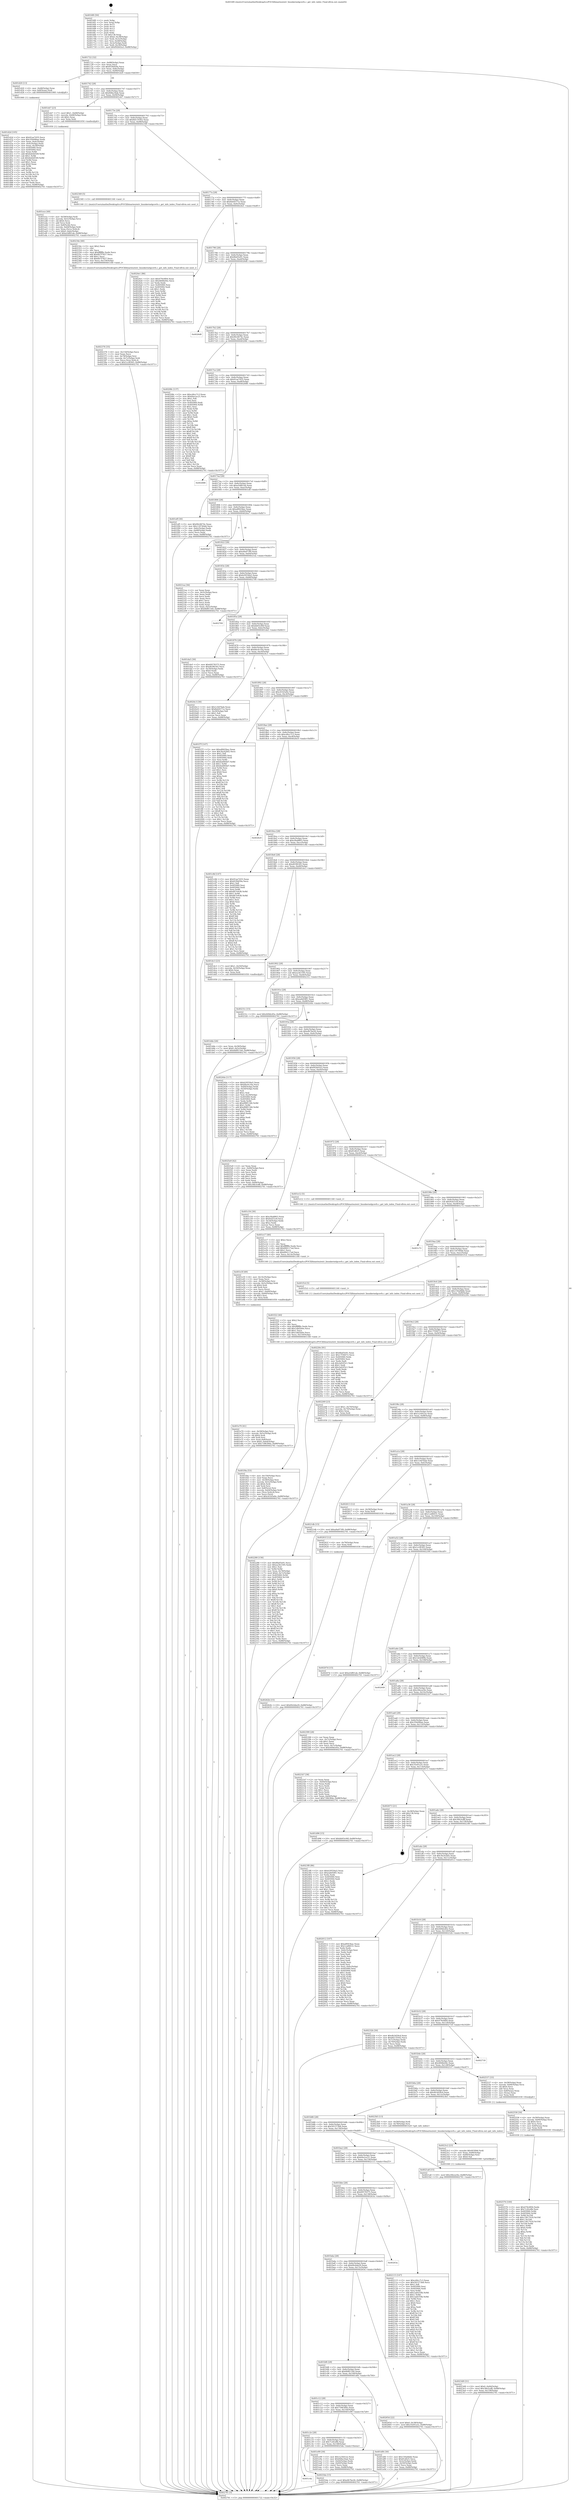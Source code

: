 digraph "0x4016f0" {
  label = "0x4016f0 (/mnt/c/Users/mathe/Desktop/tcc/POCII/binaries/extr_linuxkernelgcovfs.c_get_info_index_Final-ollvm.out::main(0))"
  labelloc = "t"
  node[shape=record]

  Entry [label="",width=0.3,height=0.3,shape=circle,fillcolor=black,style=filled]
  "0x401722" [label="{
     0x401722 [32]\l
     | [instrs]\l
     &nbsp;&nbsp;0x401722 \<+6\>: mov -0x88(%rbp),%eax\l
     &nbsp;&nbsp;0x401728 \<+2\>: mov %eax,%ecx\l
     &nbsp;&nbsp;0x40172a \<+6\>: sub $0x81f0d59a,%ecx\l
     &nbsp;&nbsp;0x401730 \<+6\>: mov %eax,-0x8c(%rbp)\l
     &nbsp;&nbsp;0x401736 \<+6\>: mov %ecx,-0x90(%rbp)\l
     &nbsp;&nbsp;0x40173c \<+6\>: je 0000000000401d20 \<main+0x630\>\l
  }"]
  "0x401d20" [label="{
     0x401d20 [13]\l
     | [instrs]\l
     &nbsp;&nbsp;0x401d20 \<+4\>: mov -0x48(%rbp),%rax\l
     &nbsp;&nbsp;0x401d24 \<+4\>: mov 0x8(%rax),%rdi\l
     &nbsp;&nbsp;0x401d28 \<+5\>: call 0000000000401060 \<atoi@plt\>\l
     | [calls]\l
     &nbsp;&nbsp;0x401060 \{1\} (unknown)\l
  }"]
  "0x401742" [label="{
     0x401742 [28]\l
     | [instrs]\l
     &nbsp;&nbsp;0x401742 \<+5\>: jmp 0000000000401747 \<main+0x57\>\l
     &nbsp;&nbsp;0x401747 \<+6\>: mov -0x8c(%rbp),%eax\l
     &nbsp;&nbsp;0x40174d \<+5\>: sub $0x848a34ab,%eax\l
     &nbsp;&nbsp;0x401752 \<+6\>: mov %eax,-0x94(%rbp)\l
     &nbsp;&nbsp;0x401758 \<+6\>: je 0000000000401eb7 \<main+0x7c7\>\l
  }"]
  Exit [label="",width=0.3,height=0.3,shape=circle,fillcolor=black,style=filled,peripheries=2]
  "0x401eb7" [label="{
     0x401eb7 [23]\l
     | [instrs]\l
     &nbsp;&nbsp;0x401eb7 \<+7\>: movl $0x1,-0x68(%rbp)\l
     &nbsp;&nbsp;0x401ebe \<+4\>: movslq -0x68(%rbp),%rax\l
     &nbsp;&nbsp;0x401ec2 \<+4\>: shl $0x2,%rax\l
     &nbsp;&nbsp;0x401ec6 \<+3\>: mov %rax,%rdi\l
     &nbsp;&nbsp;0x401ec9 \<+5\>: call 0000000000401050 \<malloc@plt\>\l
     | [calls]\l
     &nbsp;&nbsp;0x401050 \{1\} (unknown)\l
  }"]
  "0x40175e" [label="{
     0x40175e [28]\l
     | [instrs]\l
     &nbsp;&nbsp;0x40175e \<+5\>: jmp 0000000000401763 \<main+0x73\>\l
     &nbsp;&nbsp;0x401763 \<+6\>: mov -0x8c(%rbp),%eax\l
     &nbsp;&nbsp;0x401769 \<+5\>: sub $0x8d119302,%eax\l
     &nbsp;&nbsp;0x40176e \<+6\>: mov %eax,-0x98(%rbp)\l
     &nbsp;&nbsp;0x401774 \<+6\>: je 0000000000402349 \<main+0xc59\>\l
  }"]
  "0x40262b" [label="{
     0x40262b [15]\l
     | [instrs]\l
     &nbsp;&nbsp;0x40262b \<+10\>: movl $0x69c6da29,-0x88(%rbp)\l
     &nbsp;&nbsp;0x402635 \<+5\>: jmp 0000000000402761 \<main+0x1071\>\l
  }"]
  "0x402349" [label="{
     0x402349 [5]\l
     | [instrs]\l
     &nbsp;&nbsp;0x402349 \<+5\>: call 0000000000401160 \<next_i\>\l
     | [calls]\l
     &nbsp;&nbsp;0x401160 \{1\} (/mnt/c/Users/mathe/Desktop/tcc/POCII/binaries/extr_linuxkernelgcovfs.c_get_info_index_Final-ollvm.out::next_i)\l
  }"]
  "0x40177a" [label="{
     0x40177a [28]\l
     | [instrs]\l
     &nbsp;&nbsp;0x40177a \<+5\>: jmp 000000000040177f \<main+0x8f\>\l
     &nbsp;&nbsp;0x40177f \<+6\>: mov -0x8c(%rbp),%eax\l
     &nbsp;&nbsp;0x401785 \<+5\>: sub $0x8e64571e,%eax\l
     &nbsp;&nbsp;0x40178a \<+6\>: mov %eax,-0x9c(%rbp)\l
     &nbsp;&nbsp;0x401790 \<+6\>: je 00000000004024e1 \<main+0xdf1\>\l
  }"]
  "0x40261f" [label="{
     0x40261f [12]\l
     | [instrs]\l
     &nbsp;&nbsp;0x40261f \<+4\>: mov -0x78(%rbp),%rax\l
     &nbsp;&nbsp;0x402623 \<+3\>: mov %rax,%rdi\l
     &nbsp;&nbsp;0x402626 \<+5\>: call 0000000000401030 \<free@plt\>\l
     | [calls]\l
     &nbsp;&nbsp;0x401030 \{1\} (unknown)\l
  }"]
  "0x4024e1" [label="{
     0x4024e1 [86]\l
     | [instrs]\l
     &nbsp;&nbsp;0x4024e1 \<+5\>: mov $0x479c6f04,%eax\l
     &nbsp;&nbsp;0x4024e6 \<+5\>: mov $0x4848e04c,%ecx\l
     &nbsp;&nbsp;0x4024eb \<+2\>: xor %edx,%edx\l
     &nbsp;&nbsp;0x4024ed \<+7\>: mov 0x405060,%esi\l
     &nbsp;&nbsp;0x4024f4 \<+7\>: mov 0x405064,%edi\l
     &nbsp;&nbsp;0x4024fb \<+3\>: sub $0x1,%edx\l
     &nbsp;&nbsp;0x4024fe \<+3\>: mov %esi,%r8d\l
     &nbsp;&nbsp;0x402501 \<+3\>: add %edx,%r8d\l
     &nbsp;&nbsp;0x402504 \<+4\>: imul %r8d,%esi\l
     &nbsp;&nbsp;0x402508 \<+3\>: and $0x1,%esi\l
     &nbsp;&nbsp;0x40250b \<+3\>: cmp $0x0,%esi\l
     &nbsp;&nbsp;0x40250e \<+4\>: sete %r9b\l
     &nbsp;&nbsp;0x402512 \<+3\>: cmp $0xa,%edi\l
     &nbsp;&nbsp;0x402515 \<+4\>: setl %r10b\l
     &nbsp;&nbsp;0x402519 \<+3\>: mov %r9b,%r11b\l
     &nbsp;&nbsp;0x40251c \<+3\>: and %r10b,%r11b\l
     &nbsp;&nbsp;0x40251f \<+3\>: xor %r10b,%r9b\l
     &nbsp;&nbsp;0x402522 \<+3\>: or %r9b,%r11b\l
     &nbsp;&nbsp;0x402525 \<+4\>: test $0x1,%r11b\l
     &nbsp;&nbsp;0x402529 \<+3\>: cmovne %ecx,%eax\l
     &nbsp;&nbsp;0x40252c \<+6\>: mov %eax,-0x88(%rbp)\l
     &nbsp;&nbsp;0x402532 \<+5\>: jmp 0000000000402761 \<main+0x1071\>\l
  }"]
  "0x401796" [label="{
     0x401796 [28]\l
     | [instrs]\l
     &nbsp;&nbsp;0x401796 \<+5\>: jmp 000000000040179b \<main+0xab\>\l
     &nbsp;&nbsp;0x40179b \<+6\>: mov -0x8c(%rbp),%eax\l
     &nbsp;&nbsp;0x4017a1 \<+5\>: sub $0x8fa05e91,%eax\l
     &nbsp;&nbsp;0x4017a6 \<+6\>: mov %eax,-0xa0(%rbp)\l
     &nbsp;&nbsp;0x4017ac \<+6\>: je 00000000004026d8 \<main+0xfe8\>\l
  }"]
  "0x401c4a" [label="{
     0x401c4a\l
  }", style=dashed]
  "0x4026d8" [label="{
     0x4026d8\l
  }", style=dashed]
  "0x4017b2" [label="{
     0x4017b2 [28]\l
     | [instrs]\l
     &nbsp;&nbsp;0x4017b2 \<+5\>: jmp 00000000004017b7 \<main+0xc7\>\l
     &nbsp;&nbsp;0x4017b7 \<+6\>: mov -0x8c(%rbp),%eax\l
     &nbsp;&nbsp;0x4017bd \<+5\>: sub $0x90c0674c,%eax\l
     &nbsp;&nbsp;0x4017c2 \<+6\>: mov %eax,-0xa4(%rbp)\l
     &nbsp;&nbsp;0x4017c8 \<+6\>: je 000000000040208c \<main+0x99c\>\l
  }"]
  "0x4025da" [label="{
     0x4025da [15]\l
     | [instrs]\l
     &nbsp;&nbsp;0x4025da \<+10\>: movl $0xefb7be26,-0x88(%rbp)\l
     &nbsp;&nbsp;0x4025e4 \<+5\>: jmp 0000000000402761 \<main+0x1071\>\l
  }"]
  "0x40208c" [label="{
     0x40208c [137]\l
     | [instrs]\l
     &nbsp;&nbsp;0x40208c \<+5\>: mov $0xcd4cc7c3,%eax\l
     &nbsp;&nbsp;0x402091 \<+5\>: mov $0x64a1ec21,%ecx\l
     &nbsp;&nbsp;0x402096 \<+2\>: mov $0x1,%dl\l
     &nbsp;&nbsp;0x402098 \<+2\>: xor %esi,%esi\l
     &nbsp;&nbsp;0x40209a \<+7\>: mov 0x405060,%edi\l
     &nbsp;&nbsp;0x4020a1 \<+8\>: mov 0x405064,%r8d\l
     &nbsp;&nbsp;0x4020a9 \<+3\>: sub $0x1,%esi\l
     &nbsp;&nbsp;0x4020ac \<+3\>: mov %edi,%r9d\l
     &nbsp;&nbsp;0x4020af \<+3\>: add %esi,%r9d\l
     &nbsp;&nbsp;0x4020b2 \<+4\>: imul %r9d,%edi\l
     &nbsp;&nbsp;0x4020b6 \<+3\>: and $0x1,%edi\l
     &nbsp;&nbsp;0x4020b9 \<+3\>: cmp $0x0,%edi\l
     &nbsp;&nbsp;0x4020bc \<+4\>: sete %r10b\l
     &nbsp;&nbsp;0x4020c0 \<+4\>: cmp $0xa,%r8d\l
     &nbsp;&nbsp;0x4020c4 \<+4\>: setl %r11b\l
     &nbsp;&nbsp;0x4020c8 \<+3\>: mov %r10b,%bl\l
     &nbsp;&nbsp;0x4020cb \<+3\>: xor $0xff,%bl\l
     &nbsp;&nbsp;0x4020ce \<+3\>: mov %r11b,%r14b\l
     &nbsp;&nbsp;0x4020d1 \<+4\>: xor $0xff,%r14b\l
     &nbsp;&nbsp;0x4020d5 \<+3\>: xor $0x1,%dl\l
     &nbsp;&nbsp;0x4020d8 \<+3\>: mov %bl,%r15b\l
     &nbsp;&nbsp;0x4020db \<+4\>: and $0xff,%r15b\l
     &nbsp;&nbsp;0x4020df \<+3\>: and %dl,%r10b\l
     &nbsp;&nbsp;0x4020e2 \<+3\>: mov %r14b,%r12b\l
     &nbsp;&nbsp;0x4020e5 \<+4\>: and $0xff,%r12b\l
     &nbsp;&nbsp;0x4020e9 \<+3\>: and %dl,%r11b\l
     &nbsp;&nbsp;0x4020ec \<+3\>: or %r10b,%r15b\l
     &nbsp;&nbsp;0x4020ef \<+3\>: or %r11b,%r12b\l
     &nbsp;&nbsp;0x4020f2 \<+3\>: xor %r12b,%r15b\l
     &nbsp;&nbsp;0x4020f5 \<+3\>: or %r14b,%bl\l
     &nbsp;&nbsp;0x4020f8 \<+3\>: xor $0xff,%bl\l
     &nbsp;&nbsp;0x4020fb \<+3\>: or $0x1,%dl\l
     &nbsp;&nbsp;0x4020fe \<+2\>: and %dl,%bl\l
     &nbsp;&nbsp;0x402100 \<+3\>: or %bl,%r15b\l
     &nbsp;&nbsp;0x402103 \<+4\>: test $0x1,%r15b\l
     &nbsp;&nbsp;0x402107 \<+3\>: cmovne %ecx,%eax\l
     &nbsp;&nbsp;0x40210a \<+6\>: mov %eax,-0x88(%rbp)\l
     &nbsp;&nbsp;0x402110 \<+5\>: jmp 0000000000402761 \<main+0x1071\>\l
  }"]
  "0x4017ce" [label="{
     0x4017ce [28]\l
     | [instrs]\l
     &nbsp;&nbsp;0x4017ce \<+5\>: jmp 00000000004017d3 \<main+0xe3\>\l
     &nbsp;&nbsp;0x4017d3 \<+6\>: mov -0x8c(%rbp),%eax\l
     &nbsp;&nbsp;0x4017d9 \<+5\>: sub $0x91ae7d35,%eax\l
     &nbsp;&nbsp;0x4017de \<+6\>: mov %eax,-0xa8(%rbp)\l
     &nbsp;&nbsp;0x4017e4 \<+6\>: je 0000000000402688 \<main+0xf98\>\l
  }"]
  "0x402576" [label="{
     0x402576 [100]\l
     | [instrs]\l
     &nbsp;&nbsp;0x402576 \<+5\>: mov $0x479c6f04,%edx\l
     &nbsp;&nbsp;0x40257b \<+5\>: mov $0x7c2fce8b,%esi\l
     &nbsp;&nbsp;0x402580 \<+8\>: mov 0x405060,%r8d\l
     &nbsp;&nbsp;0x402588 \<+8\>: mov 0x405064,%r9d\l
     &nbsp;&nbsp;0x402590 \<+3\>: mov %r8d,%r10d\l
     &nbsp;&nbsp;0x402593 \<+7\>: sub $0x13817018,%r10d\l
     &nbsp;&nbsp;0x40259a \<+4\>: sub $0x1,%r10d\l
     &nbsp;&nbsp;0x40259e \<+7\>: add $0x13817018,%r10d\l
     &nbsp;&nbsp;0x4025a5 \<+4\>: imul %r10d,%r8d\l
     &nbsp;&nbsp;0x4025a9 \<+4\>: and $0x1,%r8d\l
     &nbsp;&nbsp;0x4025ad \<+4\>: cmp $0x0,%r8d\l
     &nbsp;&nbsp;0x4025b1 \<+4\>: sete %r11b\l
     &nbsp;&nbsp;0x4025b5 \<+4\>: cmp $0xa,%r9d\l
     &nbsp;&nbsp;0x4025b9 \<+3\>: setl %bl\l
     &nbsp;&nbsp;0x4025bc \<+3\>: mov %r11b,%r14b\l
     &nbsp;&nbsp;0x4025bf \<+3\>: and %bl,%r14b\l
     &nbsp;&nbsp;0x4025c2 \<+3\>: xor %bl,%r11b\l
     &nbsp;&nbsp;0x4025c5 \<+3\>: or %r11b,%r14b\l
     &nbsp;&nbsp;0x4025c8 \<+4\>: test $0x1,%r14b\l
     &nbsp;&nbsp;0x4025cc \<+3\>: cmovne %esi,%edx\l
     &nbsp;&nbsp;0x4025cf \<+6\>: mov %edx,-0x88(%rbp)\l
     &nbsp;&nbsp;0x4025d5 \<+5\>: jmp 0000000000402761 \<main+0x1071\>\l
  }"]
  "0x402688" [label="{
     0x402688\l
  }", style=dashed]
  "0x4017ea" [label="{
     0x4017ea [28]\l
     | [instrs]\l
     &nbsp;&nbsp;0x4017ea \<+5\>: jmp 00000000004017ef \<main+0xff\>\l
     &nbsp;&nbsp;0x4017ef \<+6\>: mov -0x8c(%rbp),%eax\l
     &nbsp;&nbsp;0x4017f5 \<+5\>: sub $0xa5df61ab,%eax\l
     &nbsp;&nbsp;0x4017fa \<+6\>: mov %eax,-0xac(%rbp)\l
     &nbsp;&nbsp;0x401800 \<+6\>: je 0000000000401eff \<main+0x80f\>\l
  }"]
  "0x402558" [label="{
     0x402558 [30]\l
     | [instrs]\l
     &nbsp;&nbsp;0x402558 \<+4\>: mov -0x58(%rbp),%rax\l
     &nbsp;&nbsp;0x40255c \<+7\>: movslq -0x84(%rbp),%rcx\l
     &nbsp;&nbsp;0x402563 \<+4\>: shl $0x4,%rcx\l
     &nbsp;&nbsp;0x402567 \<+3\>: add %rcx,%rax\l
     &nbsp;&nbsp;0x40256a \<+4\>: mov 0x8(%rax),%rax\l
     &nbsp;&nbsp;0x40256e \<+3\>: mov %rax,%rdi\l
     &nbsp;&nbsp;0x402571 \<+5\>: call 0000000000401030 \<free@plt\>\l
     | [calls]\l
     &nbsp;&nbsp;0x401030 \{1\} (unknown)\l
  }"]
  "0x401eff" [label="{
     0x401eff [30]\l
     | [instrs]\l
     &nbsp;&nbsp;0x401eff \<+5\>: mov $0x90c0674c,%eax\l
     &nbsp;&nbsp;0x401f04 \<+5\>: mov $0x118740dd,%ecx\l
     &nbsp;&nbsp;0x401f09 \<+3\>: mov -0x6c(%rbp),%edx\l
     &nbsp;&nbsp;0x401f0c \<+3\>: cmp -0x68(%rbp),%edx\l
     &nbsp;&nbsp;0x401f0f \<+3\>: cmovl %ecx,%eax\l
     &nbsp;&nbsp;0x401f12 \<+6\>: mov %eax,-0x88(%rbp)\l
     &nbsp;&nbsp;0x401f18 \<+5\>: jmp 0000000000402761 \<main+0x1071\>\l
  }"]
  "0x401806" [label="{
     0x401806 [28]\l
     | [instrs]\l
     &nbsp;&nbsp;0x401806 \<+5\>: jmp 000000000040180b \<main+0x11b\>\l
     &nbsp;&nbsp;0x40180b \<+6\>: mov -0x8c(%rbp),%eax\l
     &nbsp;&nbsp;0x401811 \<+5\>: sub $0xa8943bac,%eax\l
     &nbsp;&nbsp;0x401816 \<+6\>: mov %eax,-0xb0(%rbp)\l
     &nbsp;&nbsp;0x40181c \<+6\>: je 00000000004026a7 \<main+0xfb7\>\l
  }"]
  "0x4023d9" [label="{
     0x4023d9 [31]\l
     | [instrs]\l
     &nbsp;&nbsp;0x4023d9 \<+10\>: movl $0x0,-0x84(%rbp)\l
     &nbsp;&nbsp;0x4023e3 \<+10\>: movl $0x36b3cdff,-0x88(%rbp)\l
     &nbsp;&nbsp;0x4023ed \<+6\>: mov %eax,-0x158(%rbp)\l
     &nbsp;&nbsp;0x4023f3 \<+5\>: jmp 0000000000402761 \<main+0x1071\>\l
  }"]
  "0x4026a7" [label="{
     0x4026a7\l
  }", style=dashed]
  "0x401822" [label="{
     0x401822 [28]\l
     | [instrs]\l
     &nbsp;&nbsp;0x401822 \<+5\>: jmp 0000000000401827 \<main+0x137\>\l
     &nbsp;&nbsp;0x401827 \<+6\>: mov -0x8c(%rbp),%eax\l
     &nbsp;&nbsp;0x40182d \<+5\>: sub $0xa9a973f9,%eax\l
     &nbsp;&nbsp;0x401832 \<+6\>: mov %eax,-0xb4(%rbp)\l
     &nbsp;&nbsp;0x401838 \<+6\>: je 00000000004021ea \<main+0xafa\>\l
  }"]
  "0x4023c2" [label="{
     0x4023c2 [23]\l
     | [instrs]\l
     &nbsp;&nbsp;0x4023c2 \<+10\>: movabs $0x4030b6,%rdi\l
     &nbsp;&nbsp;0x4023cc \<+3\>: mov %eax,-0x80(%rbp)\l
     &nbsp;&nbsp;0x4023cf \<+3\>: mov -0x80(%rbp),%esi\l
     &nbsp;&nbsp;0x4023d2 \<+2\>: mov $0x0,%al\l
     &nbsp;&nbsp;0x4023d4 \<+5\>: call 0000000000401040 \<printf@plt\>\l
     | [calls]\l
     &nbsp;&nbsp;0x401040 \{1\} (unknown)\l
  }"]
  "0x4021ea" [label="{
     0x4021ea [36]\l
     | [instrs]\l
     &nbsp;&nbsp;0x4021ea \<+2\>: xor %eax,%eax\l
     &nbsp;&nbsp;0x4021ec \<+3\>: mov -0x5c(%rbp),%ecx\l
     &nbsp;&nbsp;0x4021ef \<+2\>: mov %eax,%edx\l
     &nbsp;&nbsp;0x4021f1 \<+2\>: sub %ecx,%edx\l
     &nbsp;&nbsp;0x4021f3 \<+2\>: mov %eax,%ecx\l
     &nbsp;&nbsp;0x4021f5 \<+3\>: sub $0x1,%ecx\l
     &nbsp;&nbsp;0x4021f8 \<+2\>: add %ecx,%edx\l
     &nbsp;&nbsp;0x4021fa \<+2\>: sub %edx,%eax\l
     &nbsp;&nbsp;0x4021fc \<+3\>: mov %eax,-0x5c(%rbp)\l
     &nbsp;&nbsp;0x4021ff \<+10\>: movl $0x6bf811b0,-0x88(%rbp)\l
     &nbsp;&nbsp;0x402209 \<+5\>: jmp 0000000000402761 \<main+0x1071\>\l
  }"]
  "0x40183e" [label="{
     0x40183e [28]\l
     | [instrs]\l
     &nbsp;&nbsp;0x40183e \<+5\>: jmp 0000000000401843 \<main+0x153\>\l
     &nbsp;&nbsp;0x401843 \<+6\>: mov -0x8c(%rbp),%eax\l
     &nbsp;&nbsp;0x401849 \<+5\>: sub $0xb29556a5,%eax\l
     &nbsp;&nbsp;0x40184e \<+6\>: mov %eax,-0xb8(%rbp)\l
     &nbsp;&nbsp;0x401854 \<+6\>: je 0000000000402709 \<main+0x1019\>\l
  }"]
  "0x402376" [label="{
     0x402376 [35]\l
     | [instrs]\l
     &nbsp;&nbsp;0x402376 \<+6\>: mov -0x154(%rbp),%ecx\l
     &nbsp;&nbsp;0x40237c \<+3\>: imul %eax,%ecx\l
     &nbsp;&nbsp;0x40237f \<+4\>: mov -0x78(%rbp),%rsi\l
     &nbsp;&nbsp;0x402383 \<+4\>: movslq -0x7c(%rbp),%rdi\l
     &nbsp;&nbsp;0x402387 \<+3\>: mov %ecx,(%rsi,%rdi,4)\l
     &nbsp;&nbsp;0x40238a \<+10\>: movl $0x1ccf8365,-0x88(%rbp)\l
     &nbsp;&nbsp;0x402394 \<+5\>: jmp 0000000000402761 \<main+0x1071\>\l
  }"]
  "0x402709" [label="{
     0x402709\l
  }", style=dashed]
  "0x40185a" [label="{
     0x40185a [28]\l
     | [instrs]\l
     &nbsp;&nbsp;0x40185a \<+5\>: jmp 000000000040185f \<main+0x16f\>\l
     &nbsp;&nbsp;0x40185f \<+6\>: mov -0x8c(%rbp),%eax\l
     &nbsp;&nbsp;0x401865 \<+5\>: sub $0xbb93c00f,%eax\l
     &nbsp;&nbsp;0x40186a \<+6\>: mov %eax,-0xbc(%rbp)\l
     &nbsp;&nbsp;0x401870 \<+6\>: je 0000000000401da5 \<main+0x6b5\>\l
  }"]
  "0x40234e" [label="{
     0x40234e [40]\l
     | [instrs]\l
     &nbsp;&nbsp;0x40234e \<+5\>: mov $0x2,%ecx\l
     &nbsp;&nbsp;0x402353 \<+1\>: cltd\l
     &nbsp;&nbsp;0x402354 \<+2\>: idiv %ecx\l
     &nbsp;&nbsp;0x402356 \<+6\>: imul $0xfffffffe,%edx,%ecx\l
     &nbsp;&nbsp;0x40235c \<+6\>: add $0x6b7f7827,%ecx\l
     &nbsp;&nbsp;0x402362 \<+3\>: add $0x1,%ecx\l
     &nbsp;&nbsp;0x402365 \<+6\>: sub $0x6b7f7827,%ecx\l
     &nbsp;&nbsp;0x40236b \<+6\>: mov %ecx,-0x154(%rbp)\l
     &nbsp;&nbsp;0x402371 \<+5\>: call 0000000000401160 \<next_i\>\l
     | [calls]\l
     &nbsp;&nbsp;0x401160 \{1\} (/mnt/c/Users/mathe/Desktop/tcc/POCII/binaries/extr_linuxkernelgcovfs.c_get_info_index_Final-ollvm.out::next_i)\l
  }"]
  "0x401da5" [label="{
     0x401da5 [30]\l
     | [instrs]\l
     &nbsp;&nbsp;0x401da5 \<+5\>: mov $0x69578375,%eax\l
     &nbsp;&nbsp;0x401daa \<+5\>: mov $0xd03f6345,%ecx\l
     &nbsp;&nbsp;0x401daf \<+3\>: mov -0x30(%rbp),%edx\l
     &nbsp;&nbsp;0x401db2 \<+3\>: cmp $0x0,%edx\l
     &nbsp;&nbsp;0x401db5 \<+3\>: cmove %ecx,%eax\l
     &nbsp;&nbsp;0x401db8 \<+6\>: mov %eax,-0x88(%rbp)\l
     &nbsp;&nbsp;0x401dbe \<+5\>: jmp 0000000000402761 \<main+0x1071\>\l
  }"]
  "0x401876" [label="{
     0x401876 [28]\l
     | [instrs]\l
     &nbsp;&nbsp;0x401876 \<+5\>: jmp 000000000040187b \<main+0x18b\>\l
     &nbsp;&nbsp;0x40187b \<+6\>: mov -0x8c(%rbp),%eax\l
     &nbsp;&nbsp;0x401881 \<+5\>: sub $0xbbc0c16a,%eax\l
     &nbsp;&nbsp;0x401886 \<+6\>: mov %eax,-0xc0(%rbp)\l
     &nbsp;&nbsp;0x40188c \<+6\>: je 00000000004024c3 \<main+0xdd3\>\l
  }"]
  "0x402280" [label="{
     0x402280 [156]\l
     | [instrs]\l
     &nbsp;&nbsp;0x402280 \<+5\>: mov $0x8fa05e91,%ecx\l
     &nbsp;&nbsp;0x402285 \<+5\>: mov $0xea3b1595,%edx\l
     &nbsp;&nbsp;0x40228a \<+3\>: mov $0x1,%sil\l
     &nbsp;&nbsp;0x40228d \<+3\>: xor %r8d,%r8d\l
     &nbsp;&nbsp;0x402290 \<+4\>: mov %rax,-0x78(%rbp)\l
     &nbsp;&nbsp;0x402294 \<+7\>: movl $0x0,-0x7c(%rbp)\l
     &nbsp;&nbsp;0x40229b \<+8\>: mov 0x405060,%r9d\l
     &nbsp;&nbsp;0x4022a3 \<+8\>: mov 0x405064,%r10d\l
     &nbsp;&nbsp;0x4022ab \<+4\>: sub $0x1,%r8d\l
     &nbsp;&nbsp;0x4022af \<+3\>: mov %r9d,%r11d\l
     &nbsp;&nbsp;0x4022b2 \<+3\>: add %r8d,%r11d\l
     &nbsp;&nbsp;0x4022b5 \<+4\>: imul %r11d,%r9d\l
     &nbsp;&nbsp;0x4022b9 \<+4\>: and $0x1,%r9d\l
     &nbsp;&nbsp;0x4022bd \<+4\>: cmp $0x0,%r9d\l
     &nbsp;&nbsp;0x4022c1 \<+3\>: sete %bl\l
     &nbsp;&nbsp;0x4022c4 \<+4\>: cmp $0xa,%r10d\l
     &nbsp;&nbsp;0x4022c8 \<+4\>: setl %r14b\l
     &nbsp;&nbsp;0x4022cc \<+3\>: mov %bl,%r15b\l
     &nbsp;&nbsp;0x4022cf \<+4\>: xor $0xff,%r15b\l
     &nbsp;&nbsp;0x4022d3 \<+3\>: mov %r14b,%r12b\l
     &nbsp;&nbsp;0x4022d6 \<+4\>: xor $0xff,%r12b\l
     &nbsp;&nbsp;0x4022da \<+4\>: xor $0x1,%sil\l
     &nbsp;&nbsp;0x4022de \<+3\>: mov %r15b,%r13b\l
     &nbsp;&nbsp;0x4022e1 \<+4\>: and $0xff,%r13b\l
     &nbsp;&nbsp;0x4022e5 \<+3\>: and %sil,%bl\l
     &nbsp;&nbsp;0x4022e8 \<+3\>: mov %r12b,%al\l
     &nbsp;&nbsp;0x4022eb \<+2\>: and $0xff,%al\l
     &nbsp;&nbsp;0x4022ed \<+3\>: and %sil,%r14b\l
     &nbsp;&nbsp;0x4022f0 \<+3\>: or %bl,%r13b\l
     &nbsp;&nbsp;0x4022f3 \<+3\>: or %r14b,%al\l
     &nbsp;&nbsp;0x4022f6 \<+3\>: xor %al,%r13b\l
     &nbsp;&nbsp;0x4022f9 \<+3\>: or %r12b,%r15b\l
     &nbsp;&nbsp;0x4022fc \<+4\>: xor $0xff,%r15b\l
     &nbsp;&nbsp;0x402300 \<+4\>: or $0x1,%sil\l
     &nbsp;&nbsp;0x402304 \<+3\>: and %sil,%r15b\l
     &nbsp;&nbsp;0x402307 \<+3\>: or %r15b,%r13b\l
     &nbsp;&nbsp;0x40230a \<+4\>: test $0x1,%r13b\l
     &nbsp;&nbsp;0x40230e \<+3\>: cmovne %edx,%ecx\l
     &nbsp;&nbsp;0x402311 \<+6\>: mov %ecx,-0x88(%rbp)\l
     &nbsp;&nbsp;0x402317 \<+5\>: jmp 0000000000402761 \<main+0x1071\>\l
  }"]
  "0x4024c3" [label="{
     0x4024c3 [30]\l
     | [instrs]\l
     &nbsp;&nbsp;0x4024c3 \<+5\>: mov $0x1c0d7bab,%eax\l
     &nbsp;&nbsp;0x4024c8 \<+5\>: mov $0x8e64571e,%ecx\l
     &nbsp;&nbsp;0x4024cd \<+3\>: mov -0x29(%rbp),%dl\l
     &nbsp;&nbsp;0x4024d0 \<+3\>: test $0x1,%dl\l
     &nbsp;&nbsp;0x4024d3 \<+3\>: cmovne %ecx,%eax\l
     &nbsp;&nbsp;0x4024d6 \<+6\>: mov %eax,-0x88(%rbp)\l
     &nbsp;&nbsp;0x4024dc \<+5\>: jmp 0000000000402761 \<main+0x1071\>\l
  }"]
  "0x401892" [label="{
     0x401892 [28]\l
     | [instrs]\l
     &nbsp;&nbsp;0x401892 \<+5\>: jmp 0000000000401897 \<main+0x1a7\>\l
     &nbsp;&nbsp;0x401897 \<+6\>: mov -0x8c(%rbp),%eax\l
     &nbsp;&nbsp;0x40189d \<+5\>: sub $0xc61b5a0e,%eax\l
     &nbsp;&nbsp;0x4018a2 \<+6\>: mov %eax,-0xc4(%rbp)\l
     &nbsp;&nbsp;0x4018a8 \<+6\>: je 0000000000401f7f \<main+0x88f\>\l
  }"]
  "0x401f4a" [label="{
     0x401f4a [53]\l
     | [instrs]\l
     &nbsp;&nbsp;0x401f4a \<+6\>: mov -0x150(%rbp),%ecx\l
     &nbsp;&nbsp;0x401f50 \<+3\>: imul %eax,%ecx\l
     &nbsp;&nbsp;0x401f53 \<+4\>: mov -0x58(%rbp),%rsi\l
     &nbsp;&nbsp;0x401f57 \<+4\>: movslq -0x5c(%rbp),%rdi\l
     &nbsp;&nbsp;0x401f5b \<+4\>: shl $0x4,%rdi\l
     &nbsp;&nbsp;0x401f5f \<+3\>: add %rdi,%rsi\l
     &nbsp;&nbsp;0x401f62 \<+4\>: mov 0x8(%rsi),%rsi\l
     &nbsp;&nbsp;0x401f66 \<+4\>: movslq -0x64(%rbp),%rdi\l
     &nbsp;&nbsp;0x401f6a \<+4\>: mov (%rsi,%rdi,8),%rsi\l
     &nbsp;&nbsp;0x401f6e \<+2\>: mov %ecx,(%rsi)\l
     &nbsp;&nbsp;0x401f70 \<+10\>: movl $0xc61b5a0e,-0x88(%rbp)\l
     &nbsp;&nbsp;0x401f7a \<+5\>: jmp 0000000000402761 \<main+0x1071\>\l
  }"]
  "0x401f7f" [label="{
     0x401f7f [147]\l
     | [instrs]\l
     &nbsp;&nbsp;0x401f7f \<+5\>: mov $0xa8943bac,%eax\l
     &nbsp;&nbsp;0x401f84 \<+5\>: mov $0x3b242bf2,%ecx\l
     &nbsp;&nbsp;0x401f89 \<+2\>: mov $0x1,%dl\l
     &nbsp;&nbsp;0x401f8b \<+7\>: mov 0x405060,%esi\l
     &nbsp;&nbsp;0x401f92 \<+7\>: mov 0x405064,%edi\l
     &nbsp;&nbsp;0x401f99 \<+3\>: mov %esi,%r8d\l
     &nbsp;&nbsp;0x401f9c \<+7\>: add $0x6ed064d7,%r8d\l
     &nbsp;&nbsp;0x401fa3 \<+4\>: sub $0x1,%r8d\l
     &nbsp;&nbsp;0x401fa7 \<+7\>: sub $0x6ed064d7,%r8d\l
     &nbsp;&nbsp;0x401fae \<+4\>: imul %r8d,%esi\l
     &nbsp;&nbsp;0x401fb2 \<+3\>: and $0x1,%esi\l
     &nbsp;&nbsp;0x401fb5 \<+3\>: cmp $0x0,%esi\l
     &nbsp;&nbsp;0x401fb8 \<+4\>: sete %r9b\l
     &nbsp;&nbsp;0x401fbc \<+3\>: cmp $0xa,%edi\l
     &nbsp;&nbsp;0x401fbf \<+4\>: setl %r10b\l
     &nbsp;&nbsp;0x401fc3 \<+3\>: mov %r9b,%r11b\l
     &nbsp;&nbsp;0x401fc6 \<+4\>: xor $0xff,%r11b\l
     &nbsp;&nbsp;0x401fca \<+3\>: mov %r10b,%bl\l
     &nbsp;&nbsp;0x401fcd \<+3\>: xor $0xff,%bl\l
     &nbsp;&nbsp;0x401fd0 \<+3\>: xor $0x1,%dl\l
     &nbsp;&nbsp;0x401fd3 \<+3\>: mov %r11b,%r14b\l
     &nbsp;&nbsp;0x401fd6 \<+4\>: and $0xff,%r14b\l
     &nbsp;&nbsp;0x401fda \<+3\>: and %dl,%r9b\l
     &nbsp;&nbsp;0x401fdd \<+3\>: mov %bl,%r15b\l
     &nbsp;&nbsp;0x401fe0 \<+4\>: and $0xff,%r15b\l
     &nbsp;&nbsp;0x401fe4 \<+3\>: and %dl,%r10b\l
     &nbsp;&nbsp;0x401fe7 \<+3\>: or %r9b,%r14b\l
     &nbsp;&nbsp;0x401fea \<+3\>: or %r10b,%r15b\l
     &nbsp;&nbsp;0x401fed \<+3\>: xor %r15b,%r14b\l
     &nbsp;&nbsp;0x401ff0 \<+3\>: or %bl,%r11b\l
     &nbsp;&nbsp;0x401ff3 \<+4\>: xor $0xff,%r11b\l
     &nbsp;&nbsp;0x401ff7 \<+3\>: or $0x1,%dl\l
     &nbsp;&nbsp;0x401ffa \<+3\>: and %dl,%r11b\l
     &nbsp;&nbsp;0x401ffd \<+3\>: or %r11b,%r14b\l
     &nbsp;&nbsp;0x402000 \<+4\>: test $0x1,%r14b\l
     &nbsp;&nbsp;0x402004 \<+3\>: cmovne %ecx,%eax\l
     &nbsp;&nbsp;0x402007 \<+6\>: mov %eax,-0x88(%rbp)\l
     &nbsp;&nbsp;0x40200d \<+5\>: jmp 0000000000402761 \<main+0x1071\>\l
  }"]
  "0x4018ae" [label="{
     0x4018ae [28]\l
     | [instrs]\l
     &nbsp;&nbsp;0x4018ae \<+5\>: jmp 00000000004018b3 \<main+0x1c3\>\l
     &nbsp;&nbsp;0x4018b3 \<+6\>: mov -0x8c(%rbp),%eax\l
     &nbsp;&nbsp;0x4018b9 \<+5\>: sub $0xcd4cc7c3,%eax\l
     &nbsp;&nbsp;0x4018be \<+6\>: mov %eax,-0xc8(%rbp)\l
     &nbsp;&nbsp;0x4018c4 \<+6\>: je 00000000004026c9 \<main+0xfd9\>\l
  }"]
  "0x401f22" [label="{
     0x401f22 [40]\l
     | [instrs]\l
     &nbsp;&nbsp;0x401f22 \<+5\>: mov $0x2,%ecx\l
     &nbsp;&nbsp;0x401f27 \<+1\>: cltd\l
     &nbsp;&nbsp;0x401f28 \<+2\>: idiv %ecx\l
     &nbsp;&nbsp;0x401f2a \<+6\>: imul $0xfffffffe,%edx,%ecx\l
     &nbsp;&nbsp;0x401f30 \<+6\>: add $0x1dbf2b0e,%ecx\l
     &nbsp;&nbsp;0x401f36 \<+3\>: add $0x1,%ecx\l
     &nbsp;&nbsp;0x401f39 \<+6\>: sub $0x1dbf2b0e,%ecx\l
     &nbsp;&nbsp;0x401f3f \<+6\>: mov %ecx,-0x150(%rbp)\l
     &nbsp;&nbsp;0x401f45 \<+5\>: call 0000000000401160 \<next_i\>\l
     | [calls]\l
     &nbsp;&nbsp;0x401160 \{1\} (/mnt/c/Users/mathe/Desktop/tcc/POCII/binaries/extr_linuxkernelgcovfs.c_get_info_index_Final-ollvm.out::next_i)\l
  }"]
  "0x4026c9" [label="{
     0x4026c9\l
  }", style=dashed]
  "0x4018ca" [label="{
     0x4018ca [28]\l
     | [instrs]\l
     &nbsp;&nbsp;0x4018ca \<+5\>: jmp 00000000004018cf \<main+0x1df\>\l
     &nbsp;&nbsp;0x4018cf \<+6\>: mov -0x8c(%rbp),%eax\l
     &nbsp;&nbsp;0x4018d5 \<+5\>: sub $0xcf4a8803,%eax\l
     &nbsp;&nbsp;0x4018da \<+6\>: mov %eax,-0xcc(%rbp)\l
     &nbsp;&nbsp;0x4018e0 \<+6\>: je 0000000000401c8d \<main+0x59d\>\l
  }"]
  "0x401ece" [label="{
     0x401ece [49]\l
     | [instrs]\l
     &nbsp;&nbsp;0x401ece \<+4\>: mov -0x58(%rbp),%rdi\l
     &nbsp;&nbsp;0x401ed2 \<+4\>: movslq -0x5c(%rbp),%rcx\l
     &nbsp;&nbsp;0x401ed6 \<+4\>: shl $0x4,%rcx\l
     &nbsp;&nbsp;0x401eda \<+3\>: add %rcx,%rdi\l
     &nbsp;&nbsp;0x401edd \<+4\>: mov 0x8(%rdi),%rcx\l
     &nbsp;&nbsp;0x401ee1 \<+4\>: movslq -0x64(%rbp),%rdi\l
     &nbsp;&nbsp;0x401ee5 \<+4\>: mov %rax,(%rcx,%rdi,8)\l
     &nbsp;&nbsp;0x401ee9 \<+7\>: movl $0x0,-0x6c(%rbp)\l
     &nbsp;&nbsp;0x401ef0 \<+10\>: movl $0xa5df61ab,-0x88(%rbp)\l
     &nbsp;&nbsp;0x401efa \<+5\>: jmp 0000000000402761 \<main+0x1071\>\l
  }"]
  "0x401c8d" [label="{
     0x401c8d [147]\l
     | [instrs]\l
     &nbsp;&nbsp;0x401c8d \<+5\>: mov $0x91ae7d35,%eax\l
     &nbsp;&nbsp;0x401c92 \<+5\>: mov $0x81f0d59a,%ecx\l
     &nbsp;&nbsp;0x401c97 \<+2\>: mov $0x1,%dl\l
     &nbsp;&nbsp;0x401c99 \<+7\>: mov 0x405060,%esi\l
     &nbsp;&nbsp;0x401ca0 \<+7\>: mov 0x405064,%edi\l
     &nbsp;&nbsp;0x401ca7 \<+3\>: mov %esi,%r8d\l
     &nbsp;&nbsp;0x401caa \<+7\>: add $0xd67e9cf6,%r8d\l
     &nbsp;&nbsp;0x401cb1 \<+4\>: sub $0x1,%r8d\l
     &nbsp;&nbsp;0x401cb5 \<+7\>: sub $0xd67e9cf6,%r8d\l
     &nbsp;&nbsp;0x401cbc \<+4\>: imul %r8d,%esi\l
     &nbsp;&nbsp;0x401cc0 \<+3\>: and $0x1,%esi\l
     &nbsp;&nbsp;0x401cc3 \<+3\>: cmp $0x0,%esi\l
     &nbsp;&nbsp;0x401cc6 \<+4\>: sete %r9b\l
     &nbsp;&nbsp;0x401cca \<+3\>: cmp $0xa,%edi\l
     &nbsp;&nbsp;0x401ccd \<+4\>: setl %r10b\l
     &nbsp;&nbsp;0x401cd1 \<+3\>: mov %r9b,%r11b\l
     &nbsp;&nbsp;0x401cd4 \<+4\>: xor $0xff,%r11b\l
     &nbsp;&nbsp;0x401cd8 \<+3\>: mov %r10b,%bl\l
     &nbsp;&nbsp;0x401cdb \<+3\>: xor $0xff,%bl\l
     &nbsp;&nbsp;0x401cde \<+3\>: xor $0x0,%dl\l
     &nbsp;&nbsp;0x401ce1 \<+3\>: mov %r11b,%r14b\l
     &nbsp;&nbsp;0x401ce4 \<+4\>: and $0x0,%r14b\l
     &nbsp;&nbsp;0x401ce8 \<+3\>: and %dl,%r9b\l
     &nbsp;&nbsp;0x401ceb \<+3\>: mov %bl,%r15b\l
     &nbsp;&nbsp;0x401cee \<+4\>: and $0x0,%r15b\l
     &nbsp;&nbsp;0x401cf2 \<+3\>: and %dl,%r10b\l
     &nbsp;&nbsp;0x401cf5 \<+3\>: or %r9b,%r14b\l
     &nbsp;&nbsp;0x401cf8 \<+3\>: or %r10b,%r15b\l
     &nbsp;&nbsp;0x401cfb \<+3\>: xor %r15b,%r14b\l
     &nbsp;&nbsp;0x401cfe \<+3\>: or %bl,%r11b\l
     &nbsp;&nbsp;0x401d01 \<+4\>: xor $0xff,%r11b\l
     &nbsp;&nbsp;0x401d05 \<+3\>: or $0x0,%dl\l
     &nbsp;&nbsp;0x401d08 \<+3\>: and %dl,%r11b\l
     &nbsp;&nbsp;0x401d0b \<+3\>: or %r11b,%r14b\l
     &nbsp;&nbsp;0x401d0e \<+4\>: test $0x1,%r14b\l
     &nbsp;&nbsp;0x401d12 \<+3\>: cmovne %ecx,%eax\l
     &nbsp;&nbsp;0x401d15 \<+6\>: mov %eax,-0x88(%rbp)\l
     &nbsp;&nbsp;0x401d1b \<+5\>: jmp 0000000000402761 \<main+0x1071\>\l
  }"]
  "0x4018e6" [label="{
     0x4018e6 [28]\l
     | [instrs]\l
     &nbsp;&nbsp;0x4018e6 \<+5\>: jmp 00000000004018eb \<main+0x1fb\>\l
     &nbsp;&nbsp;0x4018eb \<+6\>: mov -0x8c(%rbp),%eax\l
     &nbsp;&nbsp;0x4018f1 \<+5\>: sub $0xd03f6345,%eax\l
     &nbsp;&nbsp;0x4018f6 \<+6\>: mov %eax,-0xd0(%rbp)\l
     &nbsp;&nbsp;0x4018fc \<+6\>: je 0000000000401dc3 \<main+0x6d3\>\l
  }"]
  "0x401c2e" [label="{
     0x401c2e [28]\l
     | [instrs]\l
     &nbsp;&nbsp;0x401c2e \<+5\>: jmp 0000000000401c33 \<main+0x543\>\l
     &nbsp;&nbsp;0x401c33 \<+6\>: mov -0x8c(%rbp),%eax\l
     &nbsp;&nbsp;0x401c39 \<+5\>: sub $0x7c2fce8b,%eax\l
     &nbsp;&nbsp;0x401c3e \<+6\>: mov %eax,-0x148(%rbp)\l
     &nbsp;&nbsp;0x401c44 \<+6\>: je 00000000004025da \<main+0xeea\>\l
  }"]
  "0x401dc3" [label="{
     0x401dc3 [23]\l
     | [instrs]\l
     &nbsp;&nbsp;0x401dc3 \<+7\>: movl $0x1,-0x50(%rbp)\l
     &nbsp;&nbsp;0x401dca \<+4\>: movslq -0x50(%rbp),%rax\l
     &nbsp;&nbsp;0x401dce \<+4\>: shl $0x4,%rax\l
     &nbsp;&nbsp;0x401dd2 \<+3\>: mov %rax,%rdi\l
     &nbsp;&nbsp;0x401dd5 \<+5\>: call 0000000000401050 \<malloc@plt\>\l
     | [calls]\l
     &nbsp;&nbsp;0x401050 \{1\} (unknown)\l
  }"]
  "0x401902" [label="{
     0x401902 [28]\l
     | [instrs]\l
     &nbsp;&nbsp;0x401902 \<+5\>: jmp 0000000000401907 \<main+0x217\>\l
     &nbsp;&nbsp;0x401907 \<+6\>: mov -0x8c(%rbp),%eax\l
     &nbsp;&nbsp;0x40190d \<+5\>: sub $0xea3b1595,%eax\l
     &nbsp;&nbsp;0x401912 \<+6\>: mov %eax,-0xd4(%rbp)\l
     &nbsp;&nbsp;0x401918 \<+6\>: je 000000000040231c \<main+0xc2c\>\l
  }"]
  "0x401e99" [label="{
     0x401e99 [30]\l
     | [instrs]\l
     &nbsp;&nbsp;0x401e99 \<+5\>: mov $0x1a3441ee,%eax\l
     &nbsp;&nbsp;0x401e9e \<+5\>: mov $0x848a34ab,%ecx\l
     &nbsp;&nbsp;0x401ea3 \<+3\>: mov -0x64(%rbp),%edx\l
     &nbsp;&nbsp;0x401ea6 \<+3\>: cmp -0x60(%rbp),%edx\l
     &nbsp;&nbsp;0x401ea9 \<+3\>: cmovl %ecx,%eax\l
     &nbsp;&nbsp;0x401eac \<+6\>: mov %eax,-0x88(%rbp)\l
     &nbsp;&nbsp;0x401eb2 \<+5\>: jmp 0000000000402761 \<main+0x1071\>\l
  }"]
  "0x40231c" [label="{
     0x40231c [15]\l
     | [instrs]\l
     &nbsp;&nbsp;0x40231c \<+10\>: movl $0x449dcd5e,-0x88(%rbp)\l
     &nbsp;&nbsp;0x402326 \<+5\>: jmp 0000000000402761 \<main+0x1071\>\l
  }"]
  "0x40191e" [label="{
     0x40191e [28]\l
     | [instrs]\l
     &nbsp;&nbsp;0x40191e \<+5\>: jmp 0000000000401923 \<main+0x233\>\l
     &nbsp;&nbsp;0x401923 \<+6\>: mov -0x8c(%rbp),%eax\l
     &nbsp;&nbsp;0x401929 \<+5\>: sub $0xea6d58f1,%eax\l
     &nbsp;&nbsp;0x40192e \<+6\>: mov %eax,-0xd8(%rbp)\l
     &nbsp;&nbsp;0x401934 \<+6\>: je 000000000040244e \<main+0xd5e\>\l
  }"]
  "0x401e70" [label="{
     0x401e70 [41]\l
     | [instrs]\l
     &nbsp;&nbsp;0x401e70 \<+4\>: mov -0x58(%rbp),%rsi\l
     &nbsp;&nbsp;0x401e74 \<+4\>: movslq -0x5c(%rbp),%rdi\l
     &nbsp;&nbsp;0x401e78 \<+4\>: shl $0x4,%rdi\l
     &nbsp;&nbsp;0x401e7c \<+3\>: add %rdi,%rsi\l
     &nbsp;&nbsp;0x401e7f \<+4\>: mov %rax,0x8(%rsi)\l
     &nbsp;&nbsp;0x401e83 \<+7\>: movl $0x0,-0x64(%rbp)\l
     &nbsp;&nbsp;0x401e8a \<+10\>: movl $0x7396384e,-0x88(%rbp)\l
     &nbsp;&nbsp;0x401e94 \<+5\>: jmp 0000000000402761 \<main+0x1071\>\l
  }"]
  "0x40244e" [label="{
     0x40244e [117]\l
     | [instrs]\l
     &nbsp;&nbsp;0x40244e \<+5\>: mov $0xb29556a5,%eax\l
     &nbsp;&nbsp;0x402453 \<+5\>: mov $0xbbc0c16a,%ecx\l
     &nbsp;&nbsp;0x402458 \<+6\>: mov -0x84(%rbp),%edx\l
     &nbsp;&nbsp;0x40245e \<+3\>: cmp -0x50(%rbp),%edx\l
     &nbsp;&nbsp;0x402461 \<+4\>: setl %sil\l
     &nbsp;&nbsp;0x402465 \<+4\>: and $0x1,%sil\l
     &nbsp;&nbsp;0x402469 \<+4\>: mov %sil,-0x29(%rbp)\l
     &nbsp;&nbsp;0x40246d \<+7\>: mov 0x405060,%edx\l
     &nbsp;&nbsp;0x402474 \<+7\>: mov 0x405064,%edi\l
     &nbsp;&nbsp;0x40247b \<+3\>: mov %edx,%r8d\l
     &nbsp;&nbsp;0x40247e \<+7\>: sub $0xd98f1346,%r8d\l
     &nbsp;&nbsp;0x402485 \<+4\>: sub $0x1,%r8d\l
     &nbsp;&nbsp;0x402489 \<+7\>: add $0xd98f1346,%r8d\l
     &nbsp;&nbsp;0x402490 \<+4\>: imul %r8d,%edx\l
     &nbsp;&nbsp;0x402494 \<+3\>: and $0x1,%edx\l
     &nbsp;&nbsp;0x402497 \<+3\>: cmp $0x0,%edx\l
     &nbsp;&nbsp;0x40249a \<+4\>: sete %sil\l
     &nbsp;&nbsp;0x40249e \<+3\>: cmp $0xa,%edi\l
     &nbsp;&nbsp;0x4024a1 \<+4\>: setl %r9b\l
     &nbsp;&nbsp;0x4024a5 \<+3\>: mov %sil,%r10b\l
     &nbsp;&nbsp;0x4024a8 \<+3\>: and %r9b,%r10b\l
     &nbsp;&nbsp;0x4024ab \<+3\>: xor %r9b,%sil\l
     &nbsp;&nbsp;0x4024ae \<+3\>: or %sil,%r10b\l
     &nbsp;&nbsp;0x4024b1 \<+4\>: test $0x1,%r10b\l
     &nbsp;&nbsp;0x4024b5 \<+3\>: cmovne %ecx,%eax\l
     &nbsp;&nbsp;0x4024b8 \<+6\>: mov %eax,-0x88(%rbp)\l
     &nbsp;&nbsp;0x4024be \<+5\>: jmp 0000000000402761 \<main+0x1071\>\l
  }"]
  "0x40193a" [label="{
     0x40193a [28]\l
     | [instrs]\l
     &nbsp;&nbsp;0x40193a \<+5\>: jmp 000000000040193f \<main+0x24f\>\l
     &nbsp;&nbsp;0x40193f \<+6\>: mov -0x8c(%rbp),%eax\l
     &nbsp;&nbsp;0x401945 \<+5\>: sub $0xefb7be26,%eax\l
     &nbsp;&nbsp;0x40194a \<+6\>: mov %eax,-0xdc(%rbp)\l
     &nbsp;&nbsp;0x401950 \<+6\>: je 00000000004025e9 \<main+0xef9\>\l
  }"]
  "0x401e3f" [label="{
     0x401e3f [49]\l
     | [instrs]\l
     &nbsp;&nbsp;0x401e3f \<+6\>: mov -0x14c(%rbp),%ecx\l
     &nbsp;&nbsp;0x401e45 \<+3\>: imul %eax,%ecx\l
     &nbsp;&nbsp;0x401e48 \<+4\>: mov -0x58(%rbp),%rsi\l
     &nbsp;&nbsp;0x401e4c \<+4\>: movslq -0x5c(%rbp),%rdi\l
     &nbsp;&nbsp;0x401e50 \<+4\>: shl $0x4,%rdi\l
     &nbsp;&nbsp;0x401e54 \<+3\>: add %rdi,%rsi\l
     &nbsp;&nbsp;0x401e57 \<+2\>: mov %ecx,(%rsi)\l
     &nbsp;&nbsp;0x401e59 \<+7\>: movl $0x1,-0x60(%rbp)\l
     &nbsp;&nbsp;0x401e60 \<+4\>: movslq -0x60(%rbp),%rsi\l
     &nbsp;&nbsp;0x401e64 \<+4\>: shl $0x3,%rsi\l
     &nbsp;&nbsp;0x401e68 \<+3\>: mov %rsi,%rdi\l
     &nbsp;&nbsp;0x401e6b \<+5\>: call 0000000000401050 \<malloc@plt\>\l
     | [calls]\l
     &nbsp;&nbsp;0x401050 \{1\} (unknown)\l
  }"]
  "0x4025e9" [label="{
     0x4025e9 [42]\l
     | [instrs]\l
     &nbsp;&nbsp;0x4025e9 \<+2\>: xor %eax,%eax\l
     &nbsp;&nbsp;0x4025eb \<+6\>: mov -0x84(%rbp),%ecx\l
     &nbsp;&nbsp;0x4025f1 \<+2\>: mov %eax,%edx\l
     &nbsp;&nbsp;0x4025f3 \<+2\>: sub %ecx,%edx\l
     &nbsp;&nbsp;0x4025f5 \<+2\>: mov %eax,%ecx\l
     &nbsp;&nbsp;0x4025f7 \<+3\>: sub $0x1,%ecx\l
     &nbsp;&nbsp;0x4025fa \<+2\>: add %ecx,%edx\l
     &nbsp;&nbsp;0x4025fc \<+2\>: sub %edx,%eax\l
     &nbsp;&nbsp;0x4025fe \<+6\>: mov %eax,-0x84(%rbp)\l
     &nbsp;&nbsp;0x402604 \<+10\>: movl $0x36b3cdff,-0x88(%rbp)\l
     &nbsp;&nbsp;0x40260e \<+5\>: jmp 0000000000402761 \<main+0x1071\>\l
  }"]
  "0x401956" [label="{
     0x401956 [28]\l
     | [instrs]\l
     &nbsp;&nbsp;0x401956 \<+5\>: jmp 000000000040195b \<main+0x26b\>\l
     &nbsp;&nbsp;0x40195b \<+6\>: mov -0x8c(%rbp),%eax\l
     &nbsp;&nbsp;0x401961 \<+5\>: sub $0xf92b02a3,%eax\l
     &nbsp;&nbsp;0x401966 \<+6\>: mov %eax,-0xe0(%rbp)\l
     &nbsp;&nbsp;0x40196c \<+6\>: je 0000000000401c54 \<main+0x564\>\l
  }"]
  "0x401e17" [label="{
     0x401e17 [40]\l
     | [instrs]\l
     &nbsp;&nbsp;0x401e17 \<+5\>: mov $0x2,%ecx\l
     &nbsp;&nbsp;0x401e1c \<+1\>: cltd\l
     &nbsp;&nbsp;0x401e1d \<+2\>: idiv %ecx\l
     &nbsp;&nbsp;0x401e1f \<+6\>: imul $0xfffffffe,%edx,%ecx\l
     &nbsp;&nbsp;0x401e25 \<+6\>: add $0x684117ed,%ecx\l
     &nbsp;&nbsp;0x401e2b \<+3\>: add $0x1,%ecx\l
     &nbsp;&nbsp;0x401e2e \<+6\>: sub $0x684117ed,%ecx\l
     &nbsp;&nbsp;0x401e34 \<+6\>: mov %ecx,-0x14c(%rbp)\l
     &nbsp;&nbsp;0x401e3a \<+5\>: call 0000000000401160 \<next_i\>\l
     | [calls]\l
     &nbsp;&nbsp;0x401160 \{1\} (/mnt/c/Users/mathe/Desktop/tcc/POCII/binaries/extr_linuxkernelgcovfs.c_get_info_index_Final-ollvm.out::next_i)\l
  }"]
  "0x401c54" [label="{
     0x401c54 [30]\l
     | [instrs]\l
     &nbsp;&nbsp;0x401c54 \<+5\>: mov $0xcf4a8803,%eax\l
     &nbsp;&nbsp;0x401c59 \<+5\>: mov $0x9cb51e9,%ecx\l
     &nbsp;&nbsp;0x401c5e \<+3\>: mov -0x34(%rbp),%edx\l
     &nbsp;&nbsp;0x401c61 \<+3\>: cmp $0x2,%edx\l
     &nbsp;&nbsp;0x401c64 \<+3\>: cmovne %ecx,%eax\l
     &nbsp;&nbsp;0x401c67 \<+6\>: mov %eax,-0x88(%rbp)\l
     &nbsp;&nbsp;0x401c6d \<+5\>: jmp 0000000000402761 \<main+0x1071\>\l
  }"]
  "0x401972" [label="{
     0x401972 [28]\l
     | [instrs]\l
     &nbsp;&nbsp;0x401972 \<+5\>: jmp 0000000000401977 \<main+0x287\>\l
     &nbsp;&nbsp;0x401977 \<+6\>: mov -0x8c(%rbp),%eax\l
     &nbsp;&nbsp;0x40197d \<+5\>: sub $0x81d625,%eax\l
     &nbsp;&nbsp;0x401982 \<+6\>: mov %eax,-0xe4(%rbp)\l
     &nbsp;&nbsp;0x401988 \<+6\>: je 0000000000401e12 \<main+0x722\>\l
  }"]
  "0x402761" [label="{
     0x402761 [5]\l
     | [instrs]\l
     &nbsp;&nbsp;0x402761 \<+5\>: jmp 0000000000401722 \<main+0x32\>\l
  }"]
  "0x4016f0" [label="{
     0x4016f0 [50]\l
     | [instrs]\l
     &nbsp;&nbsp;0x4016f0 \<+1\>: push %rbp\l
     &nbsp;&nbsp;0x4016f1 \<+3\>: mov %rsp,%rbp\l
     &nbsp;&nbsp;0x4016f4 \<+2\>: push %r15\l
     &nbsp;&nbsp;0x4016f6 \<+2\>: push %r14\l
     &nbsp;&nbsp;0x4016f8 \<+2\>: push %r13\l
     &nbsp;&nbsp;0x4016fa \<+2\>: push %r12\l
     &nbsp;&nbsp;0x4016fc \<+1\>: push %rbx\l
     &nbsp;&nbsp;0x4016fd \<+7\>: sub $0x138,%rsp\l
     &nbsp;&nbsp;0x401704 \<+7\>: movl $0x0,-0x38(%rbp)\l
     &nbsp;&nbsp;0x40170b \<+3\>: mov %edi,-0x3c(%rbp)\l
     &nbsp;&nbsp;0x40170e \<+4\>: mov %rsi,-0x48(%rbp)\l
     &nbsp;&nbsp;0x401712 \<+3\>: mov -0x3c(%rbp),%edi\l
     &nbsp;&nbsp;0x401715 \<+3\>: mov %edi,-0x34(%rbp)\l
     &nbsp;&nbsp;0x401718 \<+10\>: movl $0xf92b02a3,-0x88(%rbp)\l
  }"]
  "0x401d2d" [label="{
     0x401d2d [105]\l
     | [instrs]\l
     &nbsp;&nbsp;0x401d2d \<+5\>: mov $0x91ae7d35,%ecx\l
     &nbsp;&nbsp;0x401d32 \<+5\>: mov $0x35b49bae,%edx\l
     &nbsp;&nbsp;0x401d37 \<+3\>: mov %eax,-0x4c(%rbp)\l
     &nbsp;&nbsp;0x401d3a \<+3\>: mov -0x4c(%rbp),%eax\l
     &nbsp;&nbsp;0x401d3d \<+3\>: mov %eax,-0x30(%rbp)\l
     &nbsp;&nbsp;0x401d40 \<+7\>: mov 0x405060,%eax\l
     &nbsp;&nbsp;0x401d47 \<+7\>: mov 0x405064,%esi\l
     &nbsp;&nbsp;0x401d4e \<+3\>: mov %eax,%r8d\l
     &nbsp;&nbsp;0x401d51 \<+7\>: add $0x6eb4d549,%r8d\l
     &nbsp;&nbsp;0x401d58 \<+4\>: sub $0x1,%r8d\l
     &nbsp;&nbsp;0x401d5c \<+7\>: sub $0x6eb4d549,%r8d\l
     &nbsp;&nbsp;0x401d63 \<+4\>: imul %r8d,%eax\l
     &nbsp;&nbsp;0x401d67 \<+3\>: and $0x1,%eax\l
     &nbsp;&nbsp;0x401d6a \<+3\>: cmp $0x0,%eax\l
     &nbsp;&nbsp;0x401d6d \<+4\>: sete %r9b\l
     &nbsp;&nbsp;0x401d71 \<+3\>: cmp $0xa,%esi\l
     &nbsp;&nbsp;0x401d74 \<+4\>: setl %r10b\l
     &nbsp;&nbsp;0x401d78 \<+3\>: mov %r9b,%r11b\l
     &nbsp;&nbsp;0x401d7b \<+3\>: and %r10b,%r11b\l
     &nbsp;&nbsp;0x401d7e \<+3\>: xor %r10b,%r9b\l
     &nbsp;&nbsp;0x401d81 \<+3\>: or %r9b,%r11b\l
     &nbsp;&nbsp;0x401d84 \<+4\>: test $0x1,%r11b\l
     &nbsp;&nbsp;0x401d88 \<+3\>: cmovne %edx,%ecx\l
     &nbsp;&nbsp;0x401d8b \<+6\>: mov %ecx,-0x88(%rbp)\l
     &nbsp;&nbsp;0x401d91 \<+5\>: jmp 0000000000402761 \<main+0x1071\>\l
  }"]
  "0x401c12" [label="{
     0x401c12 [28]\l
     | [instrs]\l
     &nbsp;&nbsp;0x401c12 \<+5\>: jmp 0000000000401c17 \<main+0x527\>\l
     &nbsp;&nbsp;0x401c17 \<+6\>: mov -0x8c(%rbp),%eax\l
     &nbsp;&nbsp;0x401c1d \<+5\>: sub $0x7396384e,%eax\l
     &nbsp;&nbsp;0x401c22 \<+6\>: mov %eax,-0x144(%rbp)\l
     &nbsp;&nbsp;0x401c28 \<+6\>: je 0000000000401e99 \<main+0x7a9\>\l
  }"]
  "0x401e12" [label="{
     0x401e12 [5]\l
     | [instrs]\l
     &nbsp;&nbsp;0x401e12 \<+5\>: call 0000000000401160 \<next_i\>\l
     | [calls]\l
     &nbsp;&nbsp;0x401160 \{1\} (/mnt/c/Users/mathe/Desktop/tcc/POCII/binaries/extr_linuxkernelgcovfs.c_get_info_index_Final-ollvm.out::next_i)\l
  }"]
  "0x40198e" [label="{
     0x40198e [28]\l
     | [instrs]\l
     &nbsp;&nbsp;0x40198e \<+5\>: jmp 0000000000401993 \<main+0x2a3\>\l
     &nbsp;&nbsp;0x401993 \<+6\>: mov -0x8c(%rbp),%eax\l
     &nbsp;&nbsp;0x401999 \<+5\>: sub $0x9cb51e9,%eax\l
     &nbsp;&nbsp;0x40199e \<+6\>: mov %eax,-0xe8(%rbp)\l
     &nbsp;&nbsp;0x4019a4 \<+6\>: je 0000000000401c72 \<main+0x582\>\l
  }"]
  "0x401df4" [label="{
     0x401df4 [30]\l
     | [instrs]\l
     &nbsp;&nbsp;0x401df4 \<+5\>: mov $0x150a0bbb,%eax\l
     &nbsp;&nbsp;0x401df9 \<+5\>: mov $0x81d625,%ecx\l
     &nbsp;&nbsp;0x401dfe \<+3\>: mov -0x5c(%rbp),%edx\l
     &nbsp;&nbsp;0x401e01 \<+3\>: cmp -0x50(%rbp),%edx\l
     &nbsp;&nbsp;0x401e04 \<+3\>: cmovl %ecx,%eax\l
     &nbsp;&nbsp;0x401e07 \<+6\>: mov %eax,-0x88(%rbp)\l
     &nbsp;&nbsp;0x401e0d \<+5\>: jmp 0000000000402761 \<main+0x1071\>\l
  }"]
  "0x401c72" [label="{
     0x401c72\l
  }", style=dashed]
  "0x4019aa" [label="{
     0x4019aa [28]\l
     | [instrs]\l
     &nbsp;&nbsp;0x4019aa \<+5\>: jmp 00000000004019af \<main+0x2bf\>\l
     &nbsp;&nbsp;0x4019af \<+6\>: mov -0x8c(%rbp),%eax\l
     &nbsp;&nbsp;0x4019b5 \<+5\>: sub $0x118740dd,%eax\l
     &nbsp;&nbsp;0x4019ba \<+6\>: mov %eax,-0xec(%rbp)\l
     &nbsp;&nbsp;0x4019c0 \<+6\>: je 0000000000401f1d \<main+0x82d\>\l
  }"]
  "0x401bf6" [label="{
     0x401bf6 [28]\l
     | [instrs]\l
     &nbsp;&nbsp;0x401bf6 \<+5\>: jmp 0000000000401bfb \<main+0x50b\>\l
     &nbsp;&nbsp;0x401bfb \<+6\>: mov -0x8c(%rbp),%eax\l
     &nbsp;&nbsp;0x401c01 \<+5\>: sub $0x6bf811b0,%eax\l
     &nbsp;&nbsp;0x401c06 \<+6\>: mov %eax,-0x140(%rbp)\l
     &nbsp;&nbsp;0x401c0c \<+6\>: je 0000000000401df4 \<main+0x704\>\l
  }"]
  "0x401f1d" [label="{
     0x401f1d [5]\l
     | [instrs]\l
     &nbsp;&nbsp;0x401f1d \<+5\>: call 0000000000401160 \<next_i\>\l
     | [calls]\l
     &nbsp;&nbsp;0x401160 \{1\} (/mnt/c/Users/mathe/Desktop/tcc/POCII/binaries/extr_linuxkernelgcovfs.c_get_info_index_Final-ollvm.out::next_i)\l
  }"]
  "0x4019c6" [label="{
     0x4019c6 [28]\l
     | [instrs]\l
     &nbsp;&nbsp;0x4019c6 \<+5\>: jmp 00000000004019cb \<main+0x2db\>\l
     &nbsp;&nbsp;0x4019cb \<+6\>: mov -0x8c(%rbp),%eax\l
     &nbsp;&nbsp;0x4019d1 \<+5\>: sub $0x150a0bbb,%eax\l
     &nbsp;&nbsp;0x4019d6 \<+6\>: mov %eax,-0xf0(%rbp)\l
     &nbsp;&nbsp;0x4019dc \<+6\>: je 000000000040220e \<main+0xb1e\>\l
  }"]
  "0x40265d" [label="{
     0x40265d [22]\l
     | [instrs]\l
     &nbsp;&nbsp;0x40265d \<+7\>: movl $0x0,-0x38(%rbp)\l
     &nbsp;&nbsp;0x402664 \<+10\>: movl $0x35e91a3c,-0x88(%rbp)\l
     &nbsp;&nbsp;0x40266e \<+5\>: jmp 0000000000402761 \<main+0x1071\>\l
  }"]
  "0x40220e" [label="{
     0x40220e [91]\l
     | [instrs]\l
     &nbsp;&nbsp;0x40220e \<+5\>: mov $0x8fa05e91,%eax\l
     &nbsp;&nbsp;0x402213 \<+5\>: mov $0x17f36072,%ecx\l
     &nbsp;&nbsp;0x402218 \<+7\>: mov 0x405060,%edx\l
     &nbsp;&nbsp;0x40221f \<+7\>: mov 0x405064,%esi\l
     &nbsp;&nbsp;0x402226 \<+2\>: mov %edx,%edi\l
     &nbsp;&nbsp;0x402228 \<+6\>: sub $0x2a02f3c1,%edi\l
     &nbsp;&nbsp;0x40222e \<+3\>: sub $0x1,%edi\l
     &nbsp;&nbsp;0x402231 \<+6\>: add $0x2a02f3c1,%edi\l
     &nbsp;&nbsp;0x402237 \<+3\>: imul %edi,%edx\l
     &nbsp;&nbsp;0x40223a \<+3\>: and $0x1,%edx\l
     &nbsp;&nbsp;0x40223d \<+3\>: cmp $0x0,%edx\l
     &nbsp;&nbsp;0x402240 \<+4\>: sete %r8b\l
     &nbsp;&nbsp;0x402244 \<+3\>: cmp $0xa,%esi\l
     &nbsp;&nbsp;0x402247 \<+4\>: setl %r9b\l
     &nbsp;&nbsp;0x40224b \<+3\>: mov %r8b,%r10b\l
     &nbsp;&nbsp;0x40224e \<+3\>: and %r9b,%r10b\l
     &nbsp;&nbsp;0x402251 \<+3\>: xor %r9b,%r8b\l
     &nbsp;&nbsp;0x402254 \<+3\>: or %r8b,%r10b\l
     &nbsp;&nbsp;0x402257 \<+4\>: test $0x1,%r10b\l
     &nbsp;&nbsp;0x40225b \<+3\>: cmovne %ecx,%eax\l
     &nbsp;&nbsp;0x40225e \<+6\>: mov %eax,-0x88(%rbp)\l
     &nbsp;&nbsp;0x402264 \<+5\>: jmp 0000000000402761 \<main+0x1071\>\l
  }"]
  "0x4019e2" [label="{
     0x4019e2 [28]\l
     | [instrs]\l
     &nbsp;&nbsp;0x4019e2 \<+5\>: jmp 00000000004019e7 \<main+0x2f7\>\l
     &nbsp;&nbsp;0x4019e7 \<+6\>: mov -0x8c(%rbp),%eax\l
     &nbsp;&nbsp;0x4019ed \<+5\>: sub $0x17f36072,%eax\l
     &nbsp;&nbsp;0x4019f2 \<+6\>: mov %eax,-0xf4(%rbp)\l
     &nbsp;&nbsp;0x4019f8 \<+6\>: je 0000000000402269 \<main+0xb79\>\l
  }"]
  "0x401bda" [label="{
     0x401bda [28]\l
     | [instrs]\l
     &nbsp;&nbsp;0x401bda \<+5\>: jmp 0000000000401bdf \<main+0x4ef\>\l
     &nbsp;&nbsp;0x401bdf \<+6\>: mov -0x8c(%rbp),%eax\l
     &nbsp;&nbsp;0x401be5 \<+5\>: sub $0x69c6da29,%eax\l
     &nbsp;&nbsp;0x401bea \<+6\>: mov %eax,-0x13c(%rbp)\l
     &nbsp;&nbsp;0x401bf0 \<+6\>: je 000000000040265d \<main+0xf6d\>\l
  }"]
  "0x402269" [label="{
     0x402269 [23]\l
     | [instrs]\l
     &nbsp;&nbsp;0x402269 \<+7\>: movl $0x1,-0x70(%rbp)\l
     &nbsp;&nbsp;0x402270 \<+4\>: movslq -0x70(%rbp),%rax\l
     &nbsp;&nbsp;0x402274 \<+4\>: shl $0x2,%rax\l
     &nbsp;&nbsp;0x402278 \<+3\>: mov %rax,%rdi\l
     &nbsp;&nbsp;0x40227b \<+5\>: call 0000000000401050 \<malloc@plt\>\l
     | [calls]\l
     &nbsp;&nbsp;0x401050 \{1\} (unknown)\l
  }"]
  "0x4019fe" [label="{
     0x4019fe [28]\l
     | [instrs]\l
     &nbsp;&nbsp;0x4019fe \<+5\>: jmp 0000000000401a03 \<main+0x313\>\l
     &nbsp;&nbsp;0x401a03 \<+6\>: mov -0x8c(%rbp),%eax\l
     &nbsp;&nbsp;0x401a09 \<+5\>: sub $0x1a3441ee,%eax\l
     &nbsp;&nbsp;0x401a0e \<+6\>: mov %eax,-0xf8(%rbp)\l
     &nbsp;&nbsp;0x401a14 \<+6\>: je 00000000004021db \<main+0xaeb\>\l
  }"]
  "0x40263a" [label="{
     0x40263a\l
  }", style=dashed]
  "0x4021db" [label="{
     0x4021db [15]\l
     | [instrs]\l
     &nbsp;&nbsp;0x4021db \<+10\>: movl $0xa9a973f9,-0x88(%rbp)\l
     &nbsp;&nbsp;0x4021e5 \<+5\>: jmp 0000000000402761 \<main+0x1071\>\l
  }"]
  "0x401a1a" [label="{
     0x401a1a [28]\l
     | [instrs]\l
     &nbsp;&nbsp;0x401a1a \<+5\>: jmp 0000000000401a1f \<main+0x32f\>\l
     &nbsp;&nbsp;0x401a1f \<+6\>: mov -0x8c(%rbp),%eax\l
     &nbsp;&nbsp;0x401a25 \<+5\>: sub $0x1c0d7bab,%eax\l
     &nbsp;&nbsp;0x401a2a \<+6\>: mov %eax,-0xfc(%rbp)\l
     &nbsp;&nbsp;0x401a30 \<+6\>: je 0000000000402613 \<main+0xf23\>\l
  }"]
  "0x401bbe" [label="{
     0x401bbe [28]\l
     | [instrs]\l
     &nbsp;&nbsp;0x401bbe \<+5\>: jmp 0000000000401bc3 \<main+0x4d3\>\l
     &nbsp;&nbsp;0x401bc3 \<+6\>: mov -0x8c(%rbp),%eax\l
     &nbsp;&nbsp;0x401bc9 \<+5\>: sub $0x69578375,%eax\l
     &nbsp;&nbsp;0x401bce \<+6\>: mov %eax,-0x138(%rbp)\l
     &nbsp;&nbsp;0x401bd4 \<+6\>: je 000000000040263a \<main+0xf4a\>\l
  }"]
  "0x402613" [label="{
     0x402613 [12]\l
     | [instrs]\l
     &nbsp;&nbsp;0x402613 \<+4\>: mov -0x58(%rbp),%rax\l
     &nbsp;&nbsp;0x402617 \<+3\>: mov %rax,%rdi\l
     &nbsp;&nbsp;0x40261a \<+5\>: call 0000000000401030 \<free@plt\>\l
     | [calls]\l
     &nbsp;&nbsp;0x401030 \{1\} (unknown)\l
  }"]
  "0x401a36" [label="{
     0x401a36 [28]\l
     | [instrs]\l
     &nbsp;&nbsp;0x401a36 \<+5\>: jmp 0000000000401a3b \<main+0x34b\>\l
     &nbsp;&nbsp;0x401a3b \<+6\>: mov -0x8c(%rbp),%eax\l
     &nbsp;&nbsp;0x401a41 \<+5\>: sub $0x1ca86031,%eax\l
     &nbsp;&nbsp;0x401a46 \<+6\>: mov %eax,-0x100(%rbp)\l
     &nbsp;&nbsp;0x401a4c \<+6\>: je 000000000040207d \<main+0x98d\>\l
  }"]
  "0x402115" [label="{
     0x402115 [147]\l
     | [instrs]\l
     &nbsp;&nbsp;0x402115 \<+5\>: mov $0xcd4cc7c3,%eax\l
     &nbsp;&nbsp;0x40211a \<+5\>: mov $0x501573b8,%ecx\l
     &nbsp;&nbsp;0x40211f \<+2\>: mov $0x1,%dl\l
     &nbsp;&nbsp;0x402121 \<+7\>: mov 0x405060,%esi\l
     &nbsp;&nbsp;0x402128 \<+7\>: mov 0x405064,%edi\l
     &nbsp;&nbsp;0x40212f \<+3\>: mov %esi,%r8d\l
     &nbsp;&nbsp;0x402132 \<+7\>: add $0x1ab435fb,%r8d\l
     &nbsp;&nbsp;0x402139 \<+4\>: sub $0x1,%r8d\l
     &nbsp;&nbsp;0x40213d \<+7\>: sub $0x1ab435fb,%r8d\l
     &nbsp;&nbsp;0x402144 \<+4\>: imul %r8d,%esi\l
     &nbsp;&nbsp;0x402148 \<+3\>: and $0x1,%esi\l
     &nbsp;&nbsp;0x40214b \<+3\>: cmp $0x0,%esi\l
     &nbsp;&nbsp;0x40214e \<+4\>: sete %r9b\l
     &nbsp;&nbsp;0x402152 \<+3\>: cmp $0xa,%edi\l
     &nbsp;&nbsp;0x402155 \<+4\>: setl %r10b\l
     &nbsp;&nbsp;0x402159 \<+3\>: mov %r9b,%r11b\l
     &nbsp;&nbsp;0x40215c \<+4\>: xor $0xff,%r11b\l
     &nbsp;&nbsp;0x402160 \<+3\>: mov %r10b,%bl\l
     &nbsp;&nbsp;0x402163 \<+3\>: xor $0xff,%bl\l
     &nbsp;&nbsp;0x402166 \<+3\>: xor $0x0,%dl\l
     &nbsp;&nbsp;0x402169 \<+3\>: mov %r11b,%r14b\l
     &nbsp;&nbsp;0x40216c \<+4\>: and $0x0,%r14b\l
     &nbsp;&nbsp;0x402170 \<+3\>: and %dl,%r9b\l
     &nbsp;&nbsp;0x402173 \<+3\>: mov %bl,%r15b\l
     &nbsp;&nbsp;0x402176 \<+4\>: and $0x0,%r15b\l
     &nbsp;&nbsp;0x40217a \<+3\>: and %dl,%r10b\l
     &nbsp;&nbsp;0x40217d \<+3\>: or %r9b,%r14b\l
     &nbsp;&nbsp;0x402180 \<+3\>: or %r10b,%r15b\l
     &nbsp;&nbsp;0x402183 \<+3\>: xor %r15b,%r14b\l
     &nbsp;&nbsp;0x402186 \<+3\>: or %bl,%r11b\l
     &nbsp;&nbsp;0x402189 \<+4\>: xor $0xff,%r11b\l
     &nbsp;&nbsp;0x40218d \<+3\>: or $0x0,%dl\l
     &nbsp;&nbsp;0x402190 \<+3\>: and %dl,%r11b\l
     &nbsp;&nbsp;0x402193 \<+3\>: or %r11b,%r14b\l
     &nbsp;&nbsp;0x402196 \<+4\>: test $0x1,%r14b\l
     &nbsp;&nbsp;0x40219a \<+3\>: cmovne %ecx,%eax\l
     &nbsp;&nbsp;0x40219d \<+6\>: mov %eax,-0x88(%rbp)\l
     &nbsp;&nbsp;0x4021a3 \<+5\>: jmp 0000000000402761 \<main+0x1071\>\l
  }"]
  "0x40207d" [label="{
     0x40207d [15]\l
     | [instrs]\l
     &nbsp;&nbsp;0x40207d \<+10\>: movl $0xa5df61ab,-0x88(%rbp)\l
     &nbsp;&nbsp;0x402087 \<+5\>: jmp 0000000000402761 \<main+0x1071\>\l
  }"]
  "0x401a52" [label="{
     0x401a52 [28]\l
     | [instrs]\l
     &nbsp;&nbsp;0x401a52 \<+5\>: jmp 0000000000401a57 \<main+0x367\>\l
     &nbsp;&nbsp;0x401a57 \<+6\>: mov -0x8c(%rbp),%eax\l
     &nbsp;&nbsp;0x401a5d \<+5\>: sub $0x1ccf8365,%eax\l
     &nbsp;&nbsp;0x401a62 \<+6\>: mov %eax,-0x104(%rbp)\l
     &nbsp;&nbsp;0x401a68 \<+6\>: je 0000000000402399 \<main+0xca9\>\l
  }"]
  "0x401ba2" [label="{
     0x401ba2 [28]\l
     | [instrs]\l
     &nbsp;&nbsp;0x401ba2 \<+5\>: jmp 0000000000401ba7 \<main+0x4b7\>\l
     &nbsp;&nbsp;0x401ba7 \<+6\>: mov -0x8c(%rbp),%eax\l
     &nbsp;&nbsp;0x401bad \<+5\>: sub $0x64a1ec21,%eax\l
     &nbsp;&nbsp;0x401bb2 \<+6\>: mov %eax,-0x134(%rbp)\l
     &nbsp;&nbsp;0x401bb8 \<+6\>: je 0000000000402115 \<main+0xa25\>\l
  }"]
  "0x402399" [label="{
     0x402399 [28]\l
     | [instrs]\l
     &nbsp;&nbsp;0x402399 \<+2\>: xor %eax,%eax\l
     &nbsp;&nbsp;0x40239b \<+3\>: mov -0x7c(%rbp),%ecx\l
     &nbsp;&nbsp;0x40239e \<+3\>: sub $0x1,%eax\l
     &nbsp;&nbsp;0x4023a1 \<+2\>: sub %eax,%ecx\l
     &nbsp;&nbsp;0x4023a3 \<+3\>: mov %ecx,-0x7c(%rbp)\l
     &nbsp;&nbsp;0x4023a6 \<+10\>: movl $0x449dcd5e,-0x88(%rbp)\l
     &nbsp;&nbsp;0x4023b0 \<+5\>: jmp 0000000000402761 \<main+0x1071\>\l
  }"]
  "0x401a6e" [label="{
     0x401a6e [28]\l
     | [instrs]\l
     &nbsp;&nbsp;0x401a6e \<+5\>: jmp 0000000000401a73 \<main+0x383\>\l
     &nbsp;&nbsp;0x401a73 \<+6\>: mov -0x8c(%rbp),%eax\l
     &nbsp;&nbsp;0x401a79 \<+5\>: sub $0x1dcb089b,%eax\l
     &nbsp;&nbsp;0x401a7e \<+6\>: mov %eax,-0x108(%rbp)\l
     &nbsp;&nbsp;0x401a84 \<+6\>: je 0000000000402649 \<main+0xf59\>\l
  }"]
  "0x4021a8" [label="{
     0x4021a8 [15]\l
     | [instrs]\l
     &nbsp;&nbsp;0x4021a8 \<+10\>: movl $0x24bca24e,-0x88(%rbp)\l
     &nbsp;&nbsp;0x4021b2 \<+5\>: jmp 0000000000402761 \<main+0x1071\>\l
  }"]
  "0x402649" [label="{
     0x402649\l
  }", style=dashed]
  "0x401a8a" [label="{
     0x401a8a [28]\l
     | [instrs]\l
     &nbsp;&nbsp;0x401a8a \<+5\>: jmp 0000000000401a8f \<main+0x39f\>\l
     &nbsp;&nbsp;0x401a8f \<+6\>: mov -0x8c(%rbp),%eax\l
     &nbsp;&nbsp;0x401a95 \<+5\>: sub $0x24bca24e,%eax\l
     &nbsp;&nbsp;0x401a9a \<+6\>: mov %eax,-0x10c(%rbp)\l
     &nbsp;&nbsp;0x401aa0 \<+6\>: je 00000000004021b7 \<main+0xac7\>\l
  }"]
  "0x401b86" [label="{
     0x401b86 [28]\l
     | [instrs]\l
     &nbsp;&nbsp;0x401b86 \<+5\>: jmp 0000000000401b8b \<main+0x49b\>\l
     &nbsp;&nbsp;0x401b8b \<+6\>: mov -0x8c(%rbp),%eax\l
     &nbsp;&nbsp;0x401b91 \<+5\>: sub $0x501573b8,%eax\l
     &nbsp;&nbsp;0x401b96 \<+6\>: mov %eax,-0x130(%rbp)\l
     &nbsp;&nbsp;0x401b9c \<+6\>: je 00000000004021a8 \<main+0xab8\>\l
  }"]
  "0x4021b7" [label="{
     0x4021b7 [36]\l
     | [instrs]\l
     &nbsp;&nbsp;0x4021b7 \<+2\>: xor %eax,%eax\l
     &nbsp;&nbsp;0x4021b9 \<+3\>: mov -0x64(%rbp),%ecx\l
     &nbsp;&nbsp;0x4021bc \<+2\>: mov %eax,%edx\l
     &nbsp;&nbsp;0x4021be \<+2\>: sub %ecx,%edx\l
     &nbsp;&nbsp;0x4021c0 \<+2\>: mov %eax,%ecx\l
     &nbsp;&nbsp;0x4021c2 \<+3\>: sub $0x1,%ecx\l
     &nbsp;&nbsp;0x4021c5 \<+2\>: add %ecx,%edx\l
     &nbsp;&nbsp;0x4021c7 \<+2\>: sub %edx,%eax\l
     &nbsp;&nbsp;0x4021c9 \<+3\>: mov %eax,-0x64(%rbp)\l
     &nbsp;&nbsp;0x4021cc \<+10\>: movl $0x7396384e,-0x88(%rbp)\l
     &nbsp;&nbsp;0x4021d6 \<+5\>: jmp 0000000000402761 \<main+0x1071\>\l
  }"]
  "0x401aa6" [label="{
     0x401aa6 [28]\l
     | [instrs]\l
     &nbsp;&nbsp;0x401aa6 \<+5\>: jmp 0000000000401aab \<main+0x3bb\>\l
     &nbsp;&nbsp;0x401aab \<+6\>: mov -0x8c(%rbp),%eax\l
     &nbsp;&nbsp;0x401ab1 \<+5\>: sub $0x35b49bae,%eax\l
     &nbsp;&nbsp;0x401ab6 \<+6\>: mov %eax,-0x110(%rbp)\l
     &nbsp;&nbsp;0x401abc \<+6\>: je 0000000000401d96 \<main+0x6a6\>\l
  }"]
  "0x4023b5" [label="{
     0x4023b5 [13]\l
     | [instrs]\l
     &nbsp;&nbsp;0x4023b5 \<+4\>: mov -0x58(%rbp),%rdi\l
     &nbsp;&nbsp;0x4023b9 \<+4\>: mov -0x78(%rbp),%rsi\l
     &nbsp;&nbsp;0x4023bd \<+5\>: call 0000000000401420 \<get_info_index\>\l
     | [calls]\l
     &nbsp;&nbsp;0x401420 \{1\} (/mnt/c/Users/mathe/Desktop/tcc/POCII/binaries/extr_linuxkernelgcovfs.c_get_info_index_Final-ollvm.out::get_info_index)\l
  }"]
  "0x401d96" [label="{
     0x401d96 [15]\l
     | [instrs]\l
     &nbsp;&nbsp;0x401d96 \<+10\>: movl $0xbb93c00f,-0x88(%rbp)\l
     &nbsp;&nbsp;0x401da0 \<+5\>: jmp 0000000000402761 \<main+0x1071\>\l
  }"]
  "0x401ac2" [label="{
     0x401ac2 [28]\l
     | [instrs]\l
     &nbsp;&nbsp;0x401ac2 \<+5\>: jmp 0000000000401ac7 \<main+0x3d7\>\l
     &nbsp;&nbsp;0x401ac7 \<+6\>: mov -0x8c(%rbp),%eax\l
     &nbsp;&nbsp;0x401acd \<+5\>: sub $0x35e91a3c,%eax\l
     &nbsp;&nbsp;0x401ad2 \<+6\>: mov %eax,-0x114(%rbp)\l
     &nbsp;&nbsp;0x401ad8 \<+6\>: je 0000000000402673 \<main+0xf83\>\l
  }"]
  "0x401dda" [label="{
     0x401dda [26]\l
     | [instrs]\l
     &nbsp;&nbsp;0x401dda \<+4\>: mov %rax,-0x58(%rbp)\l
     &nbsp;&nbsp;0x401dde \<+7\>: movl $0x0,-0x5c(%rbp)\l
     &nbsp;&nbsp;0x401de5 \<+10\>: movl $0x6bf811b0,-0x88(%rbp)\l
     &nbsp;&nbsp;0x401def \<+5\>: jmp 0000000000402761 \<main+0x1071\>\l
  }"]
  "0x401b6a" [label="{
     0x401b6a [28]\l
     | [instrs]\l
     &nbsp;&nbsp;0x401b6a \<+5\>: jmp 0000000000401b6f \<main+0x47f\>\l
     &nbsp;&nbsp;0x401b6f \<+6\>: mov -0x8c(%rbp),%eax\l
     &nbsp;&nbsp;0x401b75 \<+5\>: sub $0x4b3d29cd,%eax\l
     &nbsp;&nbsp;0x401b7a \<+6\>: mov %eax,-0x12c(%rbp)\l
     &nbsp;&nbsp;0x401b80 \<+6\>: je 00000000004023b5 \<main+0xcc5\>\l
  }"]
  "0x402673" [label="{
     0x402673 [21]\l
     | [instrs]\l
     &nbsp;&nbsp;0x402673 \<+3\>: mov -0x38(%rbp),%eax\l
     &nbsp;&nbsp;0x402676 \<+7\>: add $0x138,%rsp\l
     &nbsp;&nbsp;0x40267d \<+1\>: pop %rbx\l
     &nbsp;&nbsp;0x40267e \<+2\>: pop %r12\l
     &nbsp;&nbsp;0x402680 \<+2\>: pop %r13\l
     &nbsp;&nbsp;0x402682 \<+2\>: pop %r14\l
     &nbsp;&nbsp;0x402684 \<+2\>: pop %r15\l
     &nbsp;&nbsp;0x402686 \<+1\>: pop %rbp\l
     &nbsp;&nbsp;0x402687 \<+1\>: ret\l
  }"]
  "0x401ade" [label="{
     0x401ade [28]\l
     | [instrs]\l
     &nbsp;&nbsp;0x401ade \<+5\>: jmp 0000000000401ae3 \<main+0x3f3\>\l
     &nbsp;&nbsp;0x401ae3 \<+6\>: mov -0x8c(%rbp),%eax\l
     &nbsp;&nbsp;0x401ae9 \<+5\>: sub $0x36b3cdff,%eax\l
     &nbsp;&nbsp;0x401aee \<+6\>: mov %eax,-0x118(%rbp)\l
     &nbsp;&nbsp;0x401af4 \<+6\>: je 00000000004023f8 \<main+0xd08\>\l
  }"]
  "0x402537" [label="{
     0x402537 [33]\l
     | [instrs]\l
     &nbsp;&nbsp;0x402537 \<+4\>: mov -0x58(%rbp),%rax\l
     &nbsp;&nbsp;0x40253b \<+7\>: movslq -0x84(%rbp),%rcx\l
     &nbsp;&nbsp;0x402542 \<+4\>: shl $0x4,%rcx\l
     &nbsp;&nbsp;0x402546 \<+3\>: add %rcx,%rax\l
     &nbsp;&nbsp;0x402549 \<+4\>: mov 0x8(%rax),%rax\l
     &nbsp;&nbsp;0x40254d \<+3\>: mov (%rax),%rax\l
     &nbsp;&nbsp;0x402550 \<+3\>: mov %rax,%rdi\l
     &nbsp;&nbsp;0x402553 \<+5\>: call 0000000000401030 \<free@plt\>\l
     | [calls]\l
     &nbsp;&nbsp;0x401030 \{1\} (unknown)\l
  }"]
  "0x4023f8" [label="{
     0x4023f8 [86]\l
     | [instrs]\l
     &nbsp;&nbsp;0x4023f8 \<+5\>: mov $0xb29556a5,%eax\l
     &nbsp;&nbsp;0x4023fd \<+5\>: mov $0xea6d58f1,%ecx\l
     &nbsp;&nbsp;0x402402 \<+2\>: xor %edx,%edx\l
     &nbsp;&nbsp;0x402404 \<+7\>: mov 0x405060,%esi\l
     &nbsp;&nbsp;0x40240b \<+7\>: mov 0x405064,%edi\l
     &nbsp;&nbsp;0x402412 \<+3\>: sub $0x1,%edx\l
     &nbsp;&nbsp;0x402415 \<+3\>: mov %esi,%r8d\l
     &nbsp;&nbsp;0x402418 \<+3\>: add %edx,%r8d\l
     &nbsp;&nbsp;0x40241b \<+4\>: imul %r8d,%esi\l
     &nbsp;&nbsp;0x40241f \<+3\>: and $0x1,%esi\l
     &nbsp;&nbsp;0x402422 \<+3\>: cmp $0x0,%esi\l
     &nbsp;&nbsp;0x402425 \<+4\>: sete %r9b\l
     &nbsp;&nbsp;0x402429 \<+3\>: cmp $0xa,%edi\l
     &nbsp;&nbsp;0x40242c \<+4\>: setl %r10b\l
     &nbsp;&nbsp;0x402430 \<+3\>: mov %r9b,%r11b\l
     &nbsp;&nbsp;0x402433 \<+3\>: and %r10b,%r11b\l
     &nbsp;&nbsp;0x402436 \<+3\>: xor %r10b,%r9b\l
     &nbsp;&nbsp;0x402439 \<+3\>: or %r9b,%r11b\l
     &nbsp;&nbsp;0x40243c \<+4\>: test $0x1,%r11b\l
     &nbsp;&nbsp;0x402440 \<+3\>: cmovne %ecx,%eax\l
     &nbsp;&nbsp;0x402443 \<+6\>: mov %eax,-0x88(%rbp)\l
     &nbsp;&nbsp;0x402449 \<+5\>: jmp 0000000000402761 \<main+0x1071\>\l
  }"]
  "0x401afa" [label="{
     0x401afa [28]\l
     | [instrs]\l
     &nbsp;&nbsp;0x401afa \<+5\>: jmp 0000000000401aff \<main+0x40f\>\l
     &nbsp;&nbsp;0x401aff \<+6\>: mov -0x8c(%rbp),%eax\l
     &nbsp;&nbsp;0x401b05 \<+5\>: sub $0x3b242bf2,%eax\l
     &nbsp;&nbsp;0x401b0a \<+6\>: mov %eax,-0x11c(%rbp)\l
     &nbsp;&nbsp;0x401b10 \<+6\>: je 0000000000402012 \<main+0x922\>\l
  }"]
  "0x401b4e" [label="{
     0x401b4e [28]\l
     | [instrs]\l
     &nbsp;&nbsp;0x401b4e \<+5\>: jmp 0000000000401b53 \<main+0x463\>\l
     &nbsp;&nbsp;0x401b53 \<+6\>: mov -0x8c(%rbp),%eax\l
     &nbsp;&nbsp;0x401b59 \<+5\>: sub $0x4848e04c,%eax\l
     &nbsp;&nbsp;0x401b5e \<+6\>: mov %eax,-0x128(%rbp)\l
     &nbsp;&nbsp;0x401b64 \<+6\>: je 0000000000402537 \<main+0xe47\>\l
  }"]
  "0x402012" [label="{
     0x402012 [107]\l
     | [instrs]\l
     &nbsp;&nbsp;0x402012 \<+5\>: mov $0xa8943bac,%eax\l
     &nbsp;&nbsp;0x402017 \<+5\>: mov $0x1ca86031,%ecx\l
     &nbsp;&nbsp;0x40201c \<+2\>: xor %edx,%edx\l
     &nbsp;&nbsp;0x40201e \<+3\>: mov -0x6c(%rbp),%esi\l
     &nbsp;&nbsp;0x402021 \<+2\>: mov %edx,%edi\l
     &nbsp;&nbsp;0x402023 \<+2\>: sub %esi,%edi\l
     &nbsp;&nbsp;0x402025 \<+2\>: mov %edx,%esi\l
     &nbsp;&nbsp;0x402027 \<+3\>: sub $0x1,%esi\l
     &nbsp;&nbsp;0x40202a \<+2\>: add %esi,%edi\l
     &nbsp;&nbsp;0x40202c \<+2\>: mov %edx,%esi\l
     &nbsp;&nbsp;0x40202e \<+2\>: sub %edi,%esi\l
     &nbsp;&nbsp;0x402030 \<+3\>: mov %esi,-0x6c(%rbp)\l
     &nbsp;&nbsp;0x402033 \<+7\>: mov 0x405060,%esi\l
     &nbsp;&nbsp;0x40203a \<+7\>: mov 0x405064,%edi\l
     &nbsp;&nbsp;0x402041 \<+3\>: sub $0x1,%edx\l
     &nbsp;&nbsp;0x402044 \<+3\>: mov %esi,%r8d\l
     &nbsp;&nbsp;0x402047 \<+3\>: add %edx,%r8d\l
     &nbsp;&nbsp;0x40204a \<+4\>: imul %r8d,%esi\l
     &nbsp;&nbsp;0x40204e \<+3\>: and $0x1,%esi\l
     &nbsp;&nbsp;0x402051 \<+3\>: cmp $0x0,%esi\l
     &nbsp;&nbsp;0x402054 \<+4\>: sete %r9b\l
     &nbsp;&nbsp;0x402058 \<+3\>: cmp $0xa,%edi\l
     &nbsp;&nbsp;0x40205b \<+4\>: setl %r10b\l
     &nbsp;&nbsp;0x40205f \<+3\>: mov %r9b,%r11b\l
     &nbsp;&nbsp;0x402062 \<+3\>: and %r10b,%r11b\l
     &nbsp;&nbsp;0x402065 \<+3\>: xor %r10b,%r9b\l
     &nbsp;&nbsp;0x402068 \<+3\>: or %r9b,%r11b\l
     &nbsp;&nbsp;0x40206b \<+4\>: test $0x1,%r11b\l
     &nbsp;&nbsp;0x40206f \<+3\>: cmovne %ecx,%eax\l
     &nbsp;&nbsp;0x402072 \<+6\>: mov %eax,-0x88(%rbp)\l
     &nbsp;&nbsp;0x402078 \<+5\>: jmp 0000000000402761 \<main+0x1071\>\l
  }"]
  "0x401b16" [label="{
     0x401b16 [28]\l
     | [instrs]\l
     &nbsp;&nbsp;0x401b16 \<+5\>: jmp 0000000000401b1b \<main+0x42b\>\l
     &nbsp;&nbsp;0x401b1b \<+6\>: mov -0x8c(%rbp),%eax\l
     &nbsp;&nbsp;0x401b21 \<+5\>: sub $0x449dcd5e,%eax\l
     &nbsp;&nbsp;0x401b26 \<+6\>: mov %eax,-0x120(%rbp)\l
     &nbsp;&nbsp;0x401b2c \<+6\>: je 000000000040232b \<main+0xc3b\>\l
  }"]
  "0x402718" [label="{
     0x402718\l
  }", style=dashed]
  "0x40232b" [label="{
     0x40232b [30]\l
     | [instrs]\l
     &nbsp;&nbsp;0x40232b \<+5\>: mov $0x4b3d29cd,%eax\l
     &nbsp;&nbsp;0x402330 \<+5\>: mov $0x8d119302,%ecx\l
     &nbsp;&nbsp;0x402335 \<+3\>: mov -0x7c(%rbp),%edx\l
     &nbsp;&nbsp;0x402338 \<+3\>: cmp -0x70(%rbp),%edx\l
     &nbsp;&nbsp;0x40233b \<+3\>: cmovl %ecx,%eax\l
     &nbsp;&nbsp;0x40233e \<+6\>: mov %eax,-0x88(%rbp)\l
     &nbsp;&nbsp;0x402344 \<+5\>: jmp 0000000000402761 \<main+0x1071\>\l
  }"]
  "0x401b32" [label="{
     0x401b32 [28]\l
     | [instrs]\l
     &nbsp;&nbsp;0x401b32 \<+5\>: jmp 0000000000401b37 \<main+0x447\>\l
     &nbsp;&nbsp;0x401b37 \<+6\>: mov -0x8c(%rbp),%eax\l
     &nbsp;&nbsp;0x401b3d \<+5\>: sub $0x479c6f04,%eax\l
     &nbsp;&nbsp;0x401b42 \<+6\>: mov %eax,-0x124(%rbp)\l
     &nbsp;&nbsp;0x401b48 \<+6\>: je 0000000000402718 \<main+0x1028\>\l
  }"]
  Entry -> "0x4016f0" [label=" 1"]
  "0x401722" -> "0x401d20" [label=" 1"]
  "0x401722" -> "0x401742" [label=" 44"]
  "0x402673" -> Exit [label=" 1"]
  "0x401742" -> "0x401eb7" [label=" 1"]
  "0x401742" -> "0x40175e" [label=" 43"]
  "0x40265d" -> "0x402761" [label=" 1"]
  "0x40175e" -> "0x402349" [label=" 1"]
  "0x40175e" -> "0x40177a" [label=" 42"]
  "0x40262b" -> "0x402761" [label=" 1"]
  "0x40177a" -> "0x4024e1" [label=" 1"]
  "0x40177a" -> "0x401796" [label=" 41"]
  "0x40261f" -> "0x40262b" [label=" 1"]
  "0x401796" -> "0x4026d8" [label=" 0"]
  "0x401796" -> "0x4017b2" [label=" 41"]
  "0x402613" -> "0x40261f" [label=" 1"]
  "0x4017b2" -> "0x40208c" [label=" 1"]
  "0x4017b2" -> "0x4017ce" [label=" 40"]
  "0x4025e9" -> "0x402761" [label=" 1"]
  "0x4017ce" -> "0x402688" [label=" 0"]
  "0x4017ce" -> "0x4017ea" [label=" 40"]
  "0x401c2e" -> "0x401c4a" [label=" 0"]
  "0x4017ea" -> "0x401eff" [label=" 2"]
  "0x4017ea" -> "0x401806" [label=" 38"]
  "0x401c2e" -> "0x4025da" [label=" 1"]
  "0x401806" -> "0x4026a7" [label=" 0"]
  "0x401806" -> "0x401822" [label=" 38"]
  "0x4025da" -> "0x402761" [label=" 1"]
  "0x401822" -> "0x4021ea" [label=" 1"]
  "0x401822" -> "0x40183e" [label=" 37"]
  "0x402576" -> "0x402761" [label=" 1"]
  "0x40183e" -> "0x402709" [label=" 0"]
  "0x40183e" -> "0x40185a" [label=" 37"]
  "0x402558" -> "0x402576" [label=" 1"]
  "0x40185a" -> "0x401da5" [label=" 1"]
  "0x40185a" -> "0x401876" [label=" 36"]
  "0x402537" -> "0x402558" [label=" 1"]
  "0x401876" -> "0x4024c3" [label=" 2"]
  "0x401876" -> "0x401892" [label=" 34"]
  "0x4024e1" -> "0x402761" [label=" 1"]
  "0x401892" -> "0x401f7f" [label=" 1"]
  "0x401892" -> "0x4018ae" [label=" 33"]
  "0x4024c3" -> "0x402761" [label=" 2"]
  "0x4018ae" -> "0x4026c9" [label=" 0"]
  "0x4018ae" -> "0x4018ca" [label=" 33"]
  "0x40244e" -> "0x402761" [label=" 2"]
  "0x4018ca" -> "0x401c8d" [label=" 1"]
  "0x4018ca" -> "0x4018e6" [label=" 32"]
  "0x4023f8" -> "0x402761" [label=" 2"]
  "0x4018e6" -> "0x401dc3" [label=" 1"]
  "0x4018e6" -> "0x401902" [label=" 31"]
  "0x4023d9" -> "0x402761" [label=" 1"]
  "0x401902" -> "0x40231c" [label=" 1"]
  "0x401902" -> "0x40191e" [label=" 30"]
  "0x4023c2" -> "0x4023d9" [label=" 1"]
  "0x40191e" -> "0x40244e" [label=" 2"]
  "0x40191e" -> "0x40193a" [label=" 28"]
  "0x402399" -> "0x402761" [label=" 1"]
  "0x40193a" -> "0x4025e9" [label=" 1"]
  "0x40193a" -> "0x401956" [label=" 27"]
  "0x402376" -> "0x402761" [label=" 1"]
  "0x401956" -> "0x401c54" [label=" 1"]
  "0x401956" -> "0x401972" [label=" 26"]
  "0x401c54" -> "0x402761" [label=" 1"]
  "0x4016f0" -> "0x401722" [label=" 1"]
  "0x402761" -> "0x401722" [label=" 44"]
  "0x401c8d" -> "0x402761" [label=" 1"]
  "0x401d20" -> "0x401d2d" [label=" 1"]
  "0x401d2d" -> "0x402761" [label=" 1"]
  "0x40234e" -> "0x402376" [label=" 1"]
  "0x401972" -> "0x401e12" [label=" 1"]
  "0x401972" -> "0x40198e" [label=" 25"]
  "0x402349" -> "0x40234e" [label=" 1"]
  "0x40198e" -> "0x401c72" [label=" 0"]
  "0x40198e" -> "0x4019aa" [label=" 25"]
  "0x40232b" -> "0x402761" [label=" 2"]
  "0x4019aa" -> "0x401f1d" [label=" 1"]
  "0x4019aa" -> "0x4019c6" [label=" 24"]
  "0x402280" -> "0x402761" [label=" 1"]
  "0x4019c6" -> "0x40220e" [label=" 1"]
  "0x4019c6" -> "0x4019e2" [label=" 23"]
  "0x402269" -> "0x402280" [label=" 1"]
  "0x4019e2" -> "0x402269" [label=" 1"]
  "0x4019e2" -> "0x4019fe" [label=" 22"]
  "0x4021ea" -> "0x402761" [label=" 1"]
  "0x4019fe" -> "0x4021db" [label=" 1"]
  "0x4019fe" -> "0x401a1a" [label=" 21"]
  "0x4021db" -> "0x402761" [label=" 1"]
  "0x401a1a" -> "0x402613" [label=" 1"]
  "0x401a1a" -> "0x401a36" [label=" 20"]
  "0x4021a8" -> "0x402761" [label=" 1"]
  "0x401a36" -> "0x40207d" [label=" 1"]
  "0x401a36" -> "0x401a52" [label=" 19"]
  "0x402115" -> "0x402761" [label=" 1"]
  "0x401a52" -> "0x402399" [label=" 1"]
  "0x401a52" -> "0x401a6e" [label=" 18"]
  "0x40207d" -> "0x402761" [label=" 1"]
  "0x401a6e" -> "0x402649" [label=" 0"]
  "0x401a6e" -> "0x401a8a" [label=" 18"]
  "0x402012" -> "0x402761" [label=" 1"]
  "0x401a8a" -> "0x4021b7" [label=" 1"]
  "0x401a8a" -> "0x401aa6" [label=" 17"]
  "0x401f4a" -> "0x402761" [label=" 1"]
  "0x401aa6" -> "0x401d96" [label=" 1"]
  "0x401aa6" -> "0x401ac2" [label=" 16"]
  "0x401d96" -> "0x402761" [label=" 1"]
  "0x401da5" -> "0x402761" [label=" 1"]
  "0x401dc3" -> "0x401dda" [label=" 1"]
  "0x401dda" -> "0x402761" [label=" 1"]
  "0x401f22" -> "0x401f4a" [label=" 1"]
  "0x401ac2" -> "0x402673" [label=" 1"]
  "0x401ac2" -> "0x401ade" [label=" 15"]
  "0x401eff" -> "0x402761" [label=" 2"]
  "0x401ade" -> "0x4023f8" [label=" 2"]
  "0x401ade" -> "0x401afa" [label=" 13"]
  "0x401ece" -> "0x402761" [label=" 1"]
  "0x401afa" -> "0x402012" [label=" 1"]
  "0x401afa" -> "0x401b16" [label=" 12"]
  "0x401e99" -> "0x402761" [label=" 2"]
  "0x401b16" -> "0x40232b" [label=" 2"]
  "0x401b16" -> "0x401b32" [label=" 10"]
  "0x401c12" -> "0x401c2e" [label=" 1"]
  "0x401b32" -> "0x402718" [label=" 0"]
  "0x401b32" -> "0x401b4e" [label=" 10"]
  "0x401eb7" -> "0x401ece" [label=" 1"]
  "0x401b4e" -> "0x402537" [label=" 1"]
  "0x401b4e" -> "0x401b6a" [label=" 9"]
  "0x401f1d" -> "0x401f22" [label=" 1"]
  "0x401b6a" -> "0x4023b5" [label=" 1"]
  "0x401b6a" -> "0x401b86" [label=" 8"]
  "0x401f7f" -> "0x402761" [label=" 1"]
  "0x401b86" -> "0x4021a8" [label=" 1"]
  "0x401b86" -> "0x401ba2" [label=" 7"]
  "0x40208c" -> "0x402761" [label=" 1"]
  "0x401ba2" -> "0x402115" [label=" 1"]
  "0x401ba2" -> "0x401bbe" [label=" 6"]
  "0x4021b7" -> "0x402761" [label=" 1"]
  "0x401bbe" -> "0x40263a" [label=" 0"]
  "0x401bbe" -> "0x401bda" [label=" 6"]
  "0x40220e" -> "0x402761" [label=" 1"]
  "0x401bda" -> "0x40265d" [label=" 1"]
  "0x401bda" -> "0x401bf6" [label=" 5"]
  "0x40231c" -> "0x402761" [label=" 1"]
  "0x401bf6" -> "0x401df4" [label=" 2"]
  "0x401bf6" -> "0x401c12" [label=" 3"]
  "0x401df4" -> "0x402761" [label=" 2"]
  "0x401e12" -> "0x401e17" [label=" 1"]
  "0x401e17" -> "0x401e3f" [label=" 1"]
  "0x401e3f" -> "0x401e70" [label=" 1"]
  "0x401e70" -> "0x402761" [label=" 1"]
  "0x4023b5" -> "0x4023c2" [label=" 1"]
  "0x401c12" -> "0x401e99" [label=" 2"]
}
